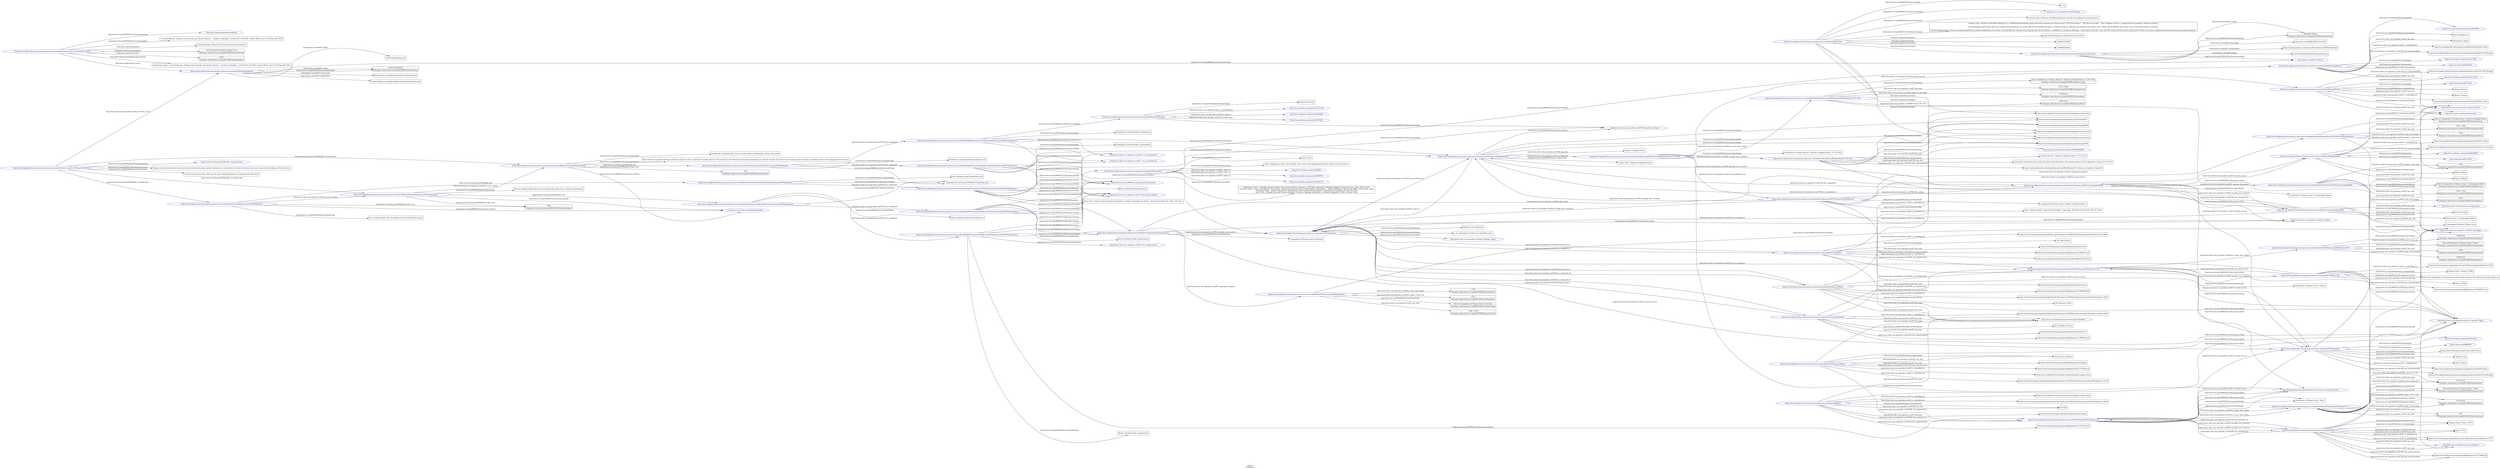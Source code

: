 digraph {
	rankdir = LR;
	charset="utf-8";

	"Rhttps://www.eighteenthcenturypoetry.org/resources/models/#tgaen-wimit" -> "Rhttp://www.w3.org/2002/07/owl#Ontology" [ label="http://www.w3.org/1999/02/22-rdf-syntax-ns#type" ];
	"Rhttps://www.eighteenthcenturypoetry.org/resources/models/#tgaen-wimit" -> "LThomas Gray's Old Norse and Welsh imitations: towards the making of a literary history" [ label="http://www.w3.org/2004/02/skos/core#prefLabel" ];
	"Rhttps://www.eighteenthcenturypoetry.org/resources/models/#tgaen-wimit" -> "L\"Thomas Gray's Old Norse and Welsh imitations\" is a CRM-based knowledge graph about three imitations by Thomas Gray (\"The Fatal Sisters\", \"The Descent of Odin\", \"The Triumphs of Owen\"), composed for his projected \"History of Poetry\".\n\nThe knowledge graph argues that Gray composed his imitations not in the wake of the MacPherson hype or indeed serving an ongoing preoccupation with poetic voice, orality, and immediacy, but as part of an overarching history of prosody.\n\nThis knowlegde graph is based on research published by Joshua Swidzinski in his article \"Uncouth Rhymes: Thomas Gray, Prosody, and Literary History\", published in _Studies in Philology_ 112(4) (2015): 837-861, here 837-839.  Project MUSE, doi:10.1353/sip.2015.0032.  It has been adapted for demonstration and evaluation purposes." [ label="http://www.w3.org/2000/01/rdf-schema#comment" ];
	"Rhttps://www.eighteenthcenturypoetry.org/resources/models/#tgaen-wimit" -> "Lhttps://creativecommons.org/licenses/by-nc-sa/4.0/" [ label="http://purl.org/dc/terms/license" ];
	"Rhttps://www.eighteenthcenturypoetry.org/resources/models/#tgaen-wimit" -> "L1566363341000" [ label="http://purl.org/dc/terms/date" ];
	"Rhttps://www.eighteenthcenturypoetry.org/resources/models/#tgaen-wimit" -> "L1538046914000" [ label="http://purl.org/dc/terms/created" ];
	"Rhttps://www.eighteenthcenturypoetry.org/resources/models/#tgaen-wimit" -> "Rhttps://www.eighteenthcenturypoetry.org/resources/models/#tgaen-wimit/creator" [ label="http://purl.org/dc/terms/creator" ];
	"Rhttps://www.eighteenthcenturypoetry.org/resources/models/#tgaen-wimit" -> "Lhttps://www.eighteenthcenturypoetry.org/works/tgaen-wfsio.shtml" [ label="http://purl.org/dc/terms/subject" ];
	"Rhttps://www.eighteenthcenturypoetry.org/resources/models/#tgaen-wimit" -> "Lhttps://www.eighteenthcenturypoetry.org/works/tgaen-wdooo.shtml" [ label="http://purl.org/dc/terms/subject" ];
	"Rhttps://www.eighteenthcenturypoetry.org/resources/models/#tgaen-wimit" -> "Lhttps://www.eighteenthcenturypoetry.org/works/tgaen-wtrow.shtml" [ label="http://purl.org/dc/terms/subject" ];
	"Rhttps://www.eighteenthcenturypoetry.org/resources/models/#tgaen-wimit" -> "L1.13" [ label="http://www.w3.org/2002/07/owl#versionInfo" ];
	"Rhttps://www.eighteenthcenturypoetry.org/resources/models/#tgaen-wimit/creator" -> "Rhttp://xmlns.com/foaf/0.1/Person" [ label="http://www.w3.org/1999/02/22-rdf-syntax-ns#type" ];
	"Rhttps://www.eighteenthcenturypoetry.org/resources/models/#tgaen-wimit/creator" -> "LAlexander Huber|Datatype: http://www.w3.org/2001/XMLSchema#string" [ label="http://www.w3.org/2004/02/skos/core#prefLabel" ];
	"Rhttps://www.eighteenthcenturypoetry.org/resources/models/#tgaen-wimit/creator" -> "LAlexander Huber|Datatype: http://www.w3.org/2001/XMLSchema#string" [ label="http://xmlns.com/foaf/0.1/name" ];
	"Rhttps://www.eighteenthcenturypoetry.org/resources/models/#tgaen-wimit/creator" -> "Lhttps://orcid.org/0000-0002-2151-6415" [ label="http://xmlns.com/foaf/0.1/homepage" ];
	"Rhttps://www.eighteenthcenturypoetry.org/resources/models/#tgaen-wimit/creator" -> "Lhttps://scholar.google.co.uk/citations?hl=en&user=FKSUyMwAAAAJ" [ label="http://xmlns.com/foaf/0.1/publications" ];
	"Rhttps://www.eighteenthcenturypoetry.org/resources/models/#tgaen-wimit/creator" -> "Lmailto:huber@eighteenthcenturypoetry.org" [ label="http://xmlns.com/foaf/0.1/mbox" ];
	"Rhttps://www.eighteenthcenturypoetry.org/resources/models/#JoshuaSwidzinski" -> "Rhttp://xmlns.com/foaf/0.1/Person" [ label="http://www.w3.org/1999/02/22-rdf-syntax-ns#type" ];
	"Rhttps://www.eighteenthcenturypoetry.org/resources/models/#JoshuaSwidzinski" -> "LJoshua Swidzinski|Datatype: http://www.w3.org/2001/XMLSchema#string" [ label="http://www.w3.org/2004/02/skos/core#prefLabel" ];
	"Rhttps://www.eighteenthcenturypoetry.org/resources/models/#JoshuaSwidzinski" -> "LJoshua Swidzinski|Datatype: http://www.w3.org/2001/XMLSchema#string" [ label="http://xmlns.com/foaf/0.1/name" ];
	"Rhttps://www.eighteenthcenturypoetry.org/resources/models/#JoshuaSwidzinski" -> "Lhttps://www.up.edu/directory/Joshua-Swidzinski.html" [ label="http://xmlns.com/foaf/0.1/homepage" ];
	"Rhttps://www.eighteenthcenturypoetry.org/resources/models/#JoshuaSwidzinski" -> "Lhttps://college.up.edu/english/files/swidzinski-publications.pdf" [ label="http://xmlns.com/foaf/0.1/publications" ];
	"Rhttps://www.eighteenthcenturypoetry.org/resources/models/#JoshuaSwidzinski" -> "Lmailto:swidzins@up.edu" [ label="http://xmlns.com/foaf/0.1/mbox" ];
	"Rhttps://www.eighteenthcenturypoetry.org/resources/models/#dx.doi.org/10.1353/sip.2015.0032" -> "Rhttp://purl.org/spar/fabio/JournalArticle" [ label="http://www.w3.org/1999/02/22-rdf-syntax-ns#type" ];
	"Rhttps://www.eighteenthcenturypoetry.org/resources/models/#dx.doi.org/10.1353/sip.2015.0032" -> "L\"Uncouth Rhymes: Thomas Gray, Prosody, and Literary History\". _Studies in Philology_ 112(4) (2015): 837-861. Project MUSE, doi:10.1353/sip.2015.0032" [ label="http://www.w3.org/2004/02/skos/core#prefLabel" ];
	"Rhttps://www.eighteenthcenturypoetry.org/resources/models/#dx.doi.org/10.1353/sip.2015.0032" -> "Rhttps://www.eighteenthcenturypoetry.org/resources/models/#JoshuaSwidzinski" [ label="http://purl.org/dc/terms/creator" ];
	"Rhttps://www.eighteenthcenturypoetry.org/resources/models/#dx.doi.org/10.1353/sip.2015.0032" -> "LUncouth Rhymes: Thomas Gray, Prosody, and Literary History" [ label="http://purl.org/dc/terms/title" ];
	"Rhttps://www.eighteenthcenturypoetry.org/resources/models/#dx.doi.org/10.1353/sip.2015.0032" -> "LThe University of North Carolina Press|Datatype: http://www.w3.org/2001/XMLSchema#string" [ label="http://purl.org/dc/terms/publisher" ];
	"Rhttps://www.eighteenthcenturypoetry.org/resources/models/#dx.doi.org/10.1353/sip.2015.0032" -> "L2015|Datatype: http://www.w3.org/2001/XMLSchema#gYear" [ label="http://purl.org/dc/terms/date" ];
	"Rhttps://www.eighteenthcenturypoetry.org/resources/models/#dx.doi.org/10.1353/sip.2015.0032" -> "LSwidzinski, Joshua. \"Uncouth Rhymes: Thomas Gray, Prosody, and Literary History\". _Studies in Philology_ 112(4) (2015): 837-861. Project MUSE, doi:10.1353/sip.2015.0032" [ label="http://purl.org/dc/terms/bibliographicCitation" ];
	"Rhttps://www.eighteenthcenturypoetry.org/resources/models/#ThomasGray" -> "Rhttp://www.cidoc-crm.org/cidoc-crm/E21_Person" [ label="http://www.w3.org/1999/02/22-rdf-syntax-ns#type" ];
	"Rhttps://www.eighteenthcenturypoetry.org/resources/models/#ThomasGray" -> "LThomas Gray" [ label="http://www.w3.org/2004/02/skos/core#prefLabel" ];
	"Rhttps://www.eighteenthcenturypoetry.org/resources/models/#ThomasGray" -> "LGray, Thomas" [ label="http://www.cidoc-crm.org/cidoc-crm/P3_has_note" ];
	"Rhttps://www.eighteenthcenturypoetry.org/resources/models/#ThomasGray" -> "Lhttps://www.eighteenthcenturypoetry.org/authors/pers00039.shtml" [ label="http://www.cidoc-crm.org/cidoc-crm/P1_is_identified_by" ];
	"Rhttps://www.eighteenthcenturypoetry.org/resources/models/#ThomasGray" -> "Lhttps://www.eighteenthcenturypoetry.org/images/authors/GrayTh1716_NPG.jpg" [ label="http://www.cidoc-crm.org/cidoc-crm/P138i_has_representation" ];
	"Rhttps://www.eighteenthcenturypoetry.org/resources/models/#ThomasGray" -> "Rhttp://id.loc.gov/vocabulary/relators/aut" [ label="http://www.cidoc-crm.org/cidoc-crm/P2_has_type" ];
	"Rhttps://www.eighteenthcenturypoetry.org/resources/models/#ThomasGray" -> "Rhttp://www.wikidata.org/entity/Q315516" [ label="http://www.w3.org/2002/07/owl#sameAs" ];
	"Rhttps://www.eighteenthcenturypoetry.org/resources/models/#ThomasGray" -> "Rhttp://viaf.org/viaf/9889965" [ label="http://www.w3.org/2002/07/owl#sameAs" ];
	"Rhttps://www.eighteenthcenturypoetry.org/resources/models/#ThomasGray" -> "Lhttps://www.thomasgray.org/resources/bio.shtml" [ label="http://www.w3.org/2000/01/rdf-schema#seeAlso" ];
	"Rhttps://www.eighteenthcenturypoetry.org/resources/models/#WilliamMason" -> "Rhttp://www.cidoc-crm.org/cidoc-crm/E21_Person" [ label="http://www.w3.org/1999/02/22-rdf-syntax-ns#type" ];
	"Rhttps://www.eighteenthcenturypoetry.org/resources/models/#WilliamMason" -> "LWilliam Mason" [ label="http://www.w3.org/2004/02/skos/core#prefLabel" ];
	"Rhttps://www.eighteenthcenturypoetry.org/resources/models/#WilliamMason" -> "LMason, William" [ label="http://www.cidoc-crm.org/cidoc-crm/P3_has_note" ];
	"Rhttps://www.eighteenthcenturypoetry.org/resources/models/#WilliamMason" -> "Lhttps://www.eighteenthcenturypoetry.org/authors/pers00051.shtml" [ label="http://www.cidoc-crm.org/cidoc-crm/P1_is_identified_by" ];
	"Rhttps://www.eighteenthcenturypoetry.org/resources/models/#WilliamMason" -> "Lhttps://www.eighteenthcenturypoetry.org/images/authors/MasoWi1725_NPG.jpg" [ label="http://www.cidoc-crm.org/cidoc-crm/P138i_has_representation" ];
	"Rhttps://www.eighteenthcenturypoetry.org/resources/models/#WilliamMason" -> "Rhttp://id.loc.gov/vocabulary/relators/aut" [ label="http://www.cidoc-crm.org/cidoc-crm/P2_has_type" ];
	"Rhttps://www.eighteenthcenturypoetry.org/resources/models/#WilliamMason" -> "Rhttp://www.wikidata.org/entity/Q28048049" [ label="http://www.w3.org/2002/07/owl#sameAs" ];
	"Rhttps://www.eighteenthcenturypoetry.org/resources/models/#WilliamMason" -> "Rhttp://viaf.org/viaf/95718679" [ label="http://www.w3.org/2002/07/owl#sameAs" ];
	"Rhttps://www.eighteenthcenturypoetry.org/resources/models/#ThomasWarton" -> "Rhttp://www.cidoc-crm.org/cidoc-crm/E21_Person" [ label="http://www.w3.org/1999/02/22-rdf-syntax-ns#type" ];
	"Rhttps://www.eighteenthcenturypoetry.org/resources/models/#ThomasWarton" -> "LThomas Warton" [ label="http://www.w3.org/2004/02/skos/core#prefLabel" ];
	"Rhttps://www.eighteenthcenturypoetry.org/resources/models/#ThomasWarton" -> "LWarton, Thomas" [ label="http://www.cidoc-crm.org/cidoc-crm/P3_has_note" ];
	"Rhttps://www.eighteenthcenturypoetry.org/resources/models/#ThomasWarton" -> "Lhttps://www.eighteenthcenturypoetry.org/authors/pers00053.shtml" [ label="http://www.cidoc-crm.org/cidoc-crm/P1_is_identified_by" ];
	"Rhttps://www.eighteenthcenturypoetry.org/resources/models/#ThomasWarton" -> "Lhttps://www.eighteenthcenturypoetry.org/images/authors/WartTh1728_NPG.jpg" [ label="http://www.cidoc-crm.org/cidoc-crm/P138i_has_representation" ];
	"Rhttps://www.eighteenthcenturypoetry.org/resources/models/#ThomasWarton" -> "Rhttp://id.loc.gov/vocabulary/relators/aut" [ label="http://www.cidoc-crm.org/cidoc-crm/P2_has_type" ];
	"Rhttps://www.eighteenthcenturypoetry.org/resources/models/#ThomasWarton" -> "Rhttp://www.wikidata.org/entity/Q1971218" [ label="http://www.w3.org/2002/07/owl#sameAs" ];
	"Rhttps://www.eighteenthcenturypoetry.org/resources/models/#ThomasWarton" -> "Rhttp://viaf.org/viaf/44371601" [ label="http://www.w3.org/2002/07/owl#sameAs" ];
	"Rhttps://www.eighteenthcenturypoetry.org/resources/models/#JamesMacpherson" -> "Rhttp://www.cidoc-crm.org/cidoc-crm/E21_Person" [ label="http://www.w3.org/1999/02/22-rdf-syntax-ns#type" ];
	"Rhttps://www.eighteenthcenturypoetry.org/resources/models/#JamesMacpherson" -> "LJames Macpherson" [ label="http://www.w3.org/2004/02/skos/core#prefLabel" ];
	"Rhttps://www.eighteenthcenturypoetry.org/resources/models/#JamesMacpherson" -> "LMacpherson, James" [ label="http://www.cidoc-crm.org/cidoc-crm/P3_has_note" ];
	"Rhttps://www.eighteenthcenturypoetry.org/resources/models/#JamesMacpherson" -> "Lhttps://www.eighteenthcenturypoetry.org/authors/pers00291.shtml" [ label="http://www.cidoc-crm.org/cidoc-crm/P1_is_identified_by" ];
	"Rhttps://www.eighteenthcenturypoetry.org/resources/models/#JamesMacpherson" -> "Lhttps://www.eighteenthcenturypoetry.org/images/authors/MacpJa1736_NPG.jpg" [ label="http://www.cidoc-crm.org/cidoc-crm/P138i_has_representation" ];
	"Rhttps://www.eighteenthcenturypoetry.org/resources/models/#JamesMacpherson" -> "Rhttp://id.loc.gov/vocabulary/relators/aut" [ label="http://www.cidoc-crm.org/cidoc-crm/P2_has_type" ];
	"Rhttps://www.eighteenthcenturypoetry.org/resources/models/#JamesMacpherson" -> "Rhttp://www.wikidata.org/entity/Q312562" [ label="http://www.w3.org/2002/07/owl#sameAs" ];
	"Rhttps://www.eighteenthcenturypoetry.org/resources/models/#JamesMacpherson" -> "Rhttp://viaf.org/viaf/100201047" [ label="http://www.w3.org/2002/07/owl#sameAs" ];
	"Rhttps://www.eighteenthcenturypoetry.org/resources/models/#JamesMacpherson" -> "Rhttp://id.loc.gov/authorities/names/n96034390" [ label="http://www.w3.org/2002/07/owl#sameAs" ];
	"Rhttps://www.eighteenthcenturypoetry.org/resources/models/#TWsHistoryOfEnglishPoetry1774-1781" -> "Rhttp://www.cidoc-crm.org/cidoc-crm/E33_Linguistic_Object" [ label="http://www.w3.org/1999/02/22-rdf-syntax-ns#type" ];
	"Rhttps://www.eighteenthcenturypoetry.org/resources/models/#TWsHistoryOfEnglishPoetry1774-1781" -> "LThomas Warton's \"History of English Poetry\" (1774-1781)" [ label="http://www.w3.org/2004/02/skos/core#prefLabel" ];
	"Rhttps://www.eighteenthcenturypoetry.org/resources/models/#TWsHistoryOfEnglishPoetry1774-1781" -> "LThe History of English poetry, from the Close of the Eleventh to the Commencement of the Eighteenth Century (1774-1781)" [ label="http://www.cidoc-crm.org/cidoc-crm/P102_has_title" ];
	"Rhttps://www.eighteenthcenturypoetry.org/resources/models/#TWsHistoryOfEnglishPoetry1774-1781" -> "Lhttps://upload.wikimedia.org/wikipedia/commons/8/8e/Warton%27s_History_of_English_Poetry.JPG" [ label="http://www.cidoc-crm.org/cidoc-crm/P138i_has_representation" ];
	"Rhttps://www.eighteenthcenturypoetry.org/resources/models/#TWsHistoryOfEnglishPoetry1774-1781" -> "Rhttp://id.loc.gov/authorities/subjects/sh2008106999" [ label="http://www.cidoc-crm.org/cidoc-crm/P2_has_type" ];
	"Rhttps://www.eighteenthcenturypoetry.org/resources/models/#TWsHistoryOfEnglishPoetry1774-1781" -> "Lhttps://www.thomasgray.org/cgi-bin/display.cgi?text=tgal0571" [ label="http://www.w3.org/2000/01/rdf-schema#seeAlso" ];
	"Rhttps://www.eighteenthcenturypoetry.org/resources/models/#TWsHistoryOfEnglishPoetry1774-1781" -> "Lhttps://www.thomasgray.org/cgi-bin/display.cgi?text=tgal0596" [ label="http://www.w3.org/2000/01/rdf-schema#seeAlso" ];
	"Rhttps://www.eighteenthcenturypoetry.org/resources/models/#TWsHistoryOfEnglishPoetry1774-1781" -> "Lhttps://www.thomasgray.org/cgi-bin/display.cgi?text=tgal0599" [ label="http://www.w3.org/2000/01/rdf-schema#seeAlso" ];
	"Rhttps://www.eighteenthcenturypoetry.org/resources/models/#PublicationOfTWsHistoryOfEnglishPoetry1774-1781" -> "Rhttp://iflastandards.info/ns/fr/frbr/frbroo/F32_Carrier_Production_Event" [ label="http://www.w3.org/1999/02/22-rdf-syntax-ns#type" ];
	"Rhttps://www.eighteenthcenturypoetry.org/resources/models/#PublicationOfTWsHistoryOfEnglishPoetry1774-1781" -> "LPublication of Thomas Warton's \"History of English Poetry\" (1774-1781)" [ label="http://www.w3.org/2004/02/skos/core#prefLabel" ];
	"Rhttps://www.eighteenthcenturypoetry.org/resources/models/#PublicationOfTWsHistoryOfEnglishPoetry1774-1781" -> "Rhttps://www.eighteenthcenturypoetry.org/resources/models/#CompositionOfTGsHistoryOfEnglishPoetry" [ label="http://www.cidoc-crm.org/cidoc-crm/P15_was_influenced_by" ];
	"Rhttps://www.eighteenthcenturypoetry.org/resources/models/#PublicationOfTWsHistoryOfEnglishPoetry1774-1781" -> "Rhttps://www.eighteenthcenturypoetry.org/resources/models/#TWsHistoryOfEnglishPoetry1774-1781" [ label="http://www.cidoc-crm.org/cidoc-crm/P92_brought_into_existence" ];
	"Rhttps://www.eighteenthcenturypoetry.org/resources/models/#PublicationOfTWsHistoryOfEnglishPoetry1774-1781" -> "Rhttps://www.eighteenthcenturypoetry.org/resources/models/#ThomasWarton" [ label="http://www.cidoc-crm.org/cidoc-crm/P14_carried_out_by" ];
	"Rhttps://www.eighteenthcenturypoetry.org/resources/models/#PublicationOfTWsHistoryOfEnglishPoetry1774-1781" -> "Rhttps://www.eighteenthcenturypoetry.org/resources/models/#DateOfPublicationOfTWsHistoryOfEnglishPoetry1774-1781" [ label="http://www.cidoc-crm.org/cidoc-crm/P82_at_some_time_within" ];
	"Rhttps://www.eighteenthcenturypoetry.org/resources/models/#DateOfPublicationOfTWsHistoryOfEnglishPoetry1774-1781" -> "Rhttp://www.cidoc-crm.org/cidoc-crm/E52_Time-Span" [ label="http://www.w3.org/1999/02/22-rdf-syntax-ns#type" ];
	"Rhttps://www.eighteenthcenturypoetry.org/resources/models/#DateOfPublicationOfTWsHistoryOfEnglishPoetry1774-1781" -> "LDate of Publication of Thomas Warton's \"History of English Poetry\" (1774-1781)|Datatype: http://www.w3.org/2001/XMLSchema#string" [ label="http://www.w3.org/2004/02/skos/core#prefLabel" ];
	"Rhttps://www.eighteenthcenturypoetry.org/resources/models/#DateOfPublicationOfTWsHistoryOfEnglishPoetry1774-1781" -> "L1774 - 1781|Datatype: http://www.w3.org/2001/XMLSchema#string" [ label="http://www.cidoc-crm.org/cidoc-crm/P3_has_note" ];
	"Rhttps://www.eighteenthcenturypoetry.org/resources/models/#DateOfPublicationOfTWsHistoryOfEnglishPoetry1774-1781" -> "L1774-01-01|Datatype: http://www.w3.org/2001/XMLSchema#date" [ label="http://www.cidoc-crm.org/cidoc-crm/P82a_begin_of_the_begin" ];
	"Rhttps://www.eighteenthcenturypoetry.org/resources/models/#DateOfPublicationOfTWsHistoryOfEnglishPoetry1774-1781" -> "L1781-12-31|Datatype: http://www.w3.org/2001/XMLSchema#date" [ label="http://www.cidoc-crm.org/cidoc-crm/P82b_end_of_the_end" ];
	"Rhttps://www.eighteenthcenturypoetry.org/resources/models/#PublicationOfTGsPoems1768" -> "Rhttp://iflastandards.info/ns/fr/frbr/frbroo/F32_Carrier_Production_Event" [ label="http://www.w3.org/1999/02/22-rdf-syntax-ns#type" ];
	"Rhttps://www.eighteenthcenturypoetry.org/resources/models/#PublicationOfTGsPoems1768" -> "LPublication of Thomas Gray's \"Poems\"" [ label="http://www.w3.org/2004/02/skos/core#prefLabel" ];
	"Rhttps://www.eighteenthcenturypoetry.org/resources/models/#PublicationOfTGsPoems1768" -> "Rhttps://www.eighteenthcenturypoetry.org/resources/models/#Poems1768" [ label="http://www.cidoc-crm.org/cidoc-crm/P92_brought_into_existence" ];
	"Rhttps://www.eighteenthcenturypoetry.org/resources/models/#PublicationOfTGsPoems1768" -> "Rhttps://www.eighteenthcenturypoetry.org/resources/models/#ThomasGray" [ label="http://www.cidoc-crm.org/cidoc-crm/P14_carried_out_by" ];
	"Rhttps://www.eighteenthcenturypoetry.org/resources/models/#PublicationOfTGsPoems1768" -> "Rhttps://www.eighteenthcenturypoetry.org/resources/models/#DateOfPublicationOfTGsPoems1768" [ label="http://www.cidoc-crm.org/cidoc-crm/P82_at_some_time_within" ];
	"Rhttps://www.eighteenthcenturypoetry.org/resources/models/#DateOfPublicationOfTGsPoems1768" -> "Rhttp://www.cidoc-crm.org/cidoc-crm/E52_Time-Span" [ label="http://www.w3.org/1999/02/22-rdf-syntax-ns#type" ];
	"Rhttps://www.eighteenthcenturypoetry.org/resources/models/#DateOfPublicationOfTGsPoems1768" -> "LDate of Publication of Thomas Gray's \"Poems\"|Datatype: http://www.w3.org/2001/XMLSchema#string" [ label="http://www.w3.org/2004/02/skos/core#prefLabel" ];
	"Rhttps://www.eighteenthcenturypoetry.org/resources/models/#DateOfPublicationOfTGsPoems1768" -> "L1768|Datatype: http://www.w3.org/2001/XMLSchema#string" [ label="http://www.cidoc-crm.org/cidoc-crm/P3_has_note" ];
	"Rhttps://www.eighteenthcenturypoetry.org/resources/models/#DateOfPublicationOfTGsPoems1768" -> "L1768-01-01|Datatype: http://www.w3.org/2001/XMLSchema#date" [ label="http://www.cidoc-crm.org/cidoc-crm/P82a_begin_of_the_begin" ];
	"Rhttps://www.eighteenthcenturypoetry.org/resources/models/#DateOfPublicationOfTGsPoems1768" -> "L1768-12-31|Datatype: http://www.w3.org/2001/XMLSchema#date" [ label="http://www.cidoc-crm.org/cidoc-crm/P82b_end_of_the_end" ];
	"Rhttps://www.eighteenthcenturypoetry.org/resources/models/#Poems1768" -> "Rhttp://www.cidoc-crm.org/cidoc-crm/E33_Linguistic_Object" [ label="http://www.w3.org/1999/02/22-rdf-syntax-ns#type" ];
	"Rhttps://www.eighteenthcenturypoetry.org/resources/models/#Poems1768" -> "LThomas Gray's \"Poems\" (1768)" [ label="http://www.w3.org/2004/02/skos/core#prefLabel" ];
	"Rhttps://www.eighteenthcenturypoetry.org/resources/models/#Poems1768" -> "L[We do not distinguish, for the purpose of this model, between the Dodsley and Foulis editions.]" [ label="http://www.w3.org/2000/01/rdf-schema#comment" ];
	"Rhttps://www.eighteenthcenturypoetry.org/resources/models/#Poems1768" -> "LPoems (1768)" [ label="http://www.cidoc-crm.org/cidoc-crm/P102_has_title" ];
	"Rhttps://www.eighteenthcenturypoetry.org/resources/models/#Poems1768" -> "Lhttps://www.thomasgray.org/images/diglib/primary/1768a/0001.gif" [ label="http://www.cidoc-crm.org/cidoc-crm/P138i_has_representation" ];
	"Rhttps://www.eighteenthcenturypoetry.org/resources/models/#Poems1768" -> "Lhttps://www.thomasgray.org/cgi-bin/view.cgi?collection=primary&edition=1768" [ label="http://www.cidoc-crm.org/cidoc-crm/P1_is_identified_by" ];
	"Rhttps://www.eighteenthcenturypoetry.org/resources/models/#Poems1768" -> "Rhttp://id.loc.gov/vocabulary/resourceTypes/col" [ label="http://www.cidoc-crm.org/cidoc-crm/P2_has_type" ];
	"Rhttps://www.eighteenthcenturypoetry.org/resources/models/#Poems1768" -> "Rhttps://www.eighteenthcenturypoetry.org/resources/models/#TGsImitations" [ label="http://www.cidoc-crm.org/cidoc-crm/P148_has_component" ];
	"Rhttps://www.eighteenthcenturypoetry.org/resources/models/#Poems1768" -> "Rhttps://www.eighteenthcenturypoetry.org/resources/models/#PublicationOfTGsPoems1768" [ label="http://www.cidoc-crm.org/cidoc-crm/P108i_was_produced_by" ];
	"Rhttps://www.eighteenthcenturypoetry.org/resources/models/#PublicationOfTGsOdes1757" -> "Rhttp://iflastandards.info/ns/fr/frbr/frbroo/F32_Carrier_Production_Event" [ label="http://www.w3.org/1999/02/22-rdf-syntax-ns#type" ];
	"Rhttps://www.eighteenthcenturypoetry.org/resources/models/#PublicationOfTGsOdes1757" -> "LPublication of Thomas Gray's \"Odes\"" [ label="http://www.w3.org/2004/02/skos/core#prefLabel" ];
	"Rhttps://www.eighteenthcenturypoetry.org/resources/models/#PublicationOfTGsOdes1757" -> "Rhttps://www.eighteenthcenturypoetry.org/resources/models/#Odes1757" [ label="http://www.cidoc-crm.org/cidoc-crm/P92_brought_into_existence" ];
	"Rhttps://www.eighteenthcenturypoetry.org/resources/models/#PublicationOfTGsOdes1757" -> "Rhttps://www.eighteenthcenturypoetry.org/resources/models/#ThomasGray" [ label="http://www.cidoc-crm.org/cidoc-crm/P14_carried_out_by" ];
	"Rhttps://www.eighteenthcenturypoetry.org/resources/models/#PublicationOfTGsOdes1757" -> "Rhttps://www.eighteenthcenturypoetry.org/resources/models/#DateOfPublicationOfTGsOdes1757" [ label="http://www.cidoc-crm.org/cidoc-crm/P82_at_some_time_within" ];
	"Rhttps://www.eighteenthcenturypoetry.org/resources/models/#DateOfPublicationOfTGsOdes1757" -> "Rhttp://www.cidoc-crm.org/cidoc-crm/E52_Time-Span" [ label="http://www.w3.org/1999/02/22-rdf-syntax-ns#type" ];
	"Rhttps://www.eighteenthcenturypoetry.org/resources/models/#DateOfPublicationOfTGsOdes1757" -> "LDate of Publication of Thomas Gray's \"Odes\"|Datatype: http://www.w3.org/2001/XMLSchema#string" [ label="http://www.w3.org/2004/02/skos/core#prefLabel" ];
	"Rhttps://www.eighteenthcenturypoetry.org/resources/models/#DateOfPublicationOfTGsOdes1757" -> "L1757|Datatype: http://www.w3.org/2001/XMLSchema#string" [ label="http://www.cidoc-crm.org/cidoc-crm/P3_has_note" ];
	"Rhttps://www.eighteenthcenturypoetry.org/resources/models/#DateOfPublicationOfTGsOdes1757" -> "L1757-01-01|Datatype: http://www.w3.org/2001/XMLSchema#date" [ label="http://www.cidoc-crm.org/cidoc-crm/P82a_begin_of_the_begin" ];
	"Rhttps://www.eighteenthcenturypoetry.org/resources/models/#DateOfPublicationOfTGsOdes1757" -> "L1757-12-31|Datatype: http://www.w3.org/2001/XMLSchema#date" [ label="http://www.cidoc-crm.org/cidoc-crm/P82b_end_of_the_end" ];
	"Rhttps://www.eighteenthcenturypoetry.org/resources/models/#Odes1757" -> "Rhttp://www.cidoc-crm.org/cidoc-crm/E33_Linguistic_Object" [ label="http://www.w3.org/1999/02/22-rdf-syntax-ns#type" ];
	"Rhttps://www.eighteenthcenturypoetry.org/resources/models/#Odes1757" -> "LThomas Gray's \"Odes\" (1757)" [ label="http://www.w3.org/2004/02/skos/core#prefLabel" ];
	"Rhttps://www.eighteenthcenturypoetry.org/resources/models/#Odes1757" -> "LOdes (1757)" [ label="http://www.cidoc-crm.org/cidoc-crm/P102_has_title" ];
	"Rhttps://www.eighteenthcenturypoetry.org/resources/models/#Odes1757" -> "Lhttps://www.thomasgray.org/cgi-bin/view.cgi?collection=primary&edition=1757" [ label="http://www.cidoc-crm.org/cidoc-crm/P1_is_identified_by" ];
	"Rhttps://www.eighteenthcenturypoetry.org/resources/models/#Odes1757" -> "Lhttps://www.thomasgray.org/images/diglib/primary/1757/0001.gif" [ label="http://www.cidoc-crm.org/cidoc-crm/P138i_has_representation" ];
	"Rhttps://www.eighteenthcenturypoetry.org/resources/models/#Odes1757" -> "Rhttp://id.loc.gov/vocabulary/resourceTypes/col" [ label="http://www.cidoc-crm.org/cidoc-crm/P2_has_type" ];
	"Rhttps://www.eighteenthcenturypoetry.org/resources/models/#Odes1757" -> "Rhttps://www.eighteenthcenturypoetry.org/resources/models/#PublicationOfTGsOdes1757" [ label="http://www.cidoc-crm.org/cidoc-crm/P108i_was_produced_by" ];
	"Rhttps://www.eighteenthcenturypoetry.org/resources/models/#CompositionOfTGsCommonplaceBook" -> "Rhttp://www.cidoc-crm.org/cidoc-crm/E65_Creation" [ label="http://www.w3.org/1999/02/22-rdf-syntax-ns#type" ];
	"Rhttps://www.eighteenthcenturypoetry.org/resources/models/#CompositionOfTGsCommonplaceBook" -> "LComposition of Thomas Gray's \"Commonplace Book\"" [ label="http://www.w3.org/2004/02/skos/core#prefLabel" ];
	"Rhttps://www.eighteenthcenturypoetry.org/resources/models/#CompositionOfTGsCommonplaceBook" -> "Rhttps://www.eighteenthcenturypoetry.org/resources/models/#TGsCommonplaceBook" [ label="http://www.cidoc-crm.org/cidoc-crm/P92_brought_into_existence" ];
	"Rhttps://www.eighteenthcenturypoetry.org/resources/models/#CompositionOfTGsCommonplaceBook" -> "Rhttps://www.eighteenthcenturypoetry.org/resources/models/#ThomasGray" [ label="http://www.cidoc-crm.org/cidoc-crm/P14_carried_out_by" ];
	"Rhttps://www.eighteenthcenturypoetry.org/resources/models/#CompositionOfTGsCommonplaceBook" -> "Rhttps://www.eighteenthcenturypoetry.org/resources/models/#WilliamMason" [ label="http://www.cidoc-crm.org/cidoc-crm/P14_carried_out_by" ];
	"Rhttps://www.eighteenthcenturypoetry.org/resources/models/#CompositionOfTGsCommonplaceBook" -> "Rhttps://www.eighteenthcenturypoetry.org/resources/models/#DateOfCompositionOfTGsCommonplaceBook" [ label="http://www.cidoc-crm.org/cidoc-crm/P81_ongoing_throughout" ];
	"Rhttps://www.eighteenthcenturypoetry.org/resources/models/#CompositionOfTGsCommonplaceBook" -> "Rhttps://www.eighteenthcenturypoetry.org/resources/models/#TGsHistoryOfEnglishPoetry" [ label="http://www.cidoc-crm.org/cidoc-crm/P92_brought_into_existence" ];
	"Rhttps://www.eighteenthcenturypoetry.org/resources/models/#DateOfCompositionOfTGsCommonplaceBook" -> "Rhttp://www.cidoc-crm.org/cidoc-crm/E52_Time-Span" [ label="http://www.w3.org/1999/02/22-rdf-syntax-ns#type" ];
	"Rhttps://www.eighteenthcenturypoetry.org/resources/models/#DateOfCompositionOfTGsCommonplaceBook" -> "LDate of Composition of Thomas Gray's \"Commonplace Book\"|Datatype: http://www.w3.org/2001/XMLSchema#string" [ label="http://www.w3.org/2004/02/skos/core#prefLabel" ];
	"Rhttps://www.eighteenthcenturypoetry.org/resources/models/#DateOfCompositionOfTGsCommonplaceBook" -> "L1736 - 1762|Datatype: http://www.w3.org/2001/XMLSchema#string" [ label="http://www.cidoc-crm.org/cidoc-crm/P3_has_note" ];
	"Rhttps://www.eighteenthcenturypoetry.org/resources/models/#DateOfCompositionOfTGsCommonplaceBook" -> "L1736|Datatype: http://www.w3.org/2001/XMLSchema#gYear" [ label="http://www.cidoc-crm.org/cidoc-crm/P81a_end_of_the_begin" ];
	"Rhttps://www.eighteenthcenturypoetry.org/resources/models/#DateOfCompositionOfTGsCommonplaceBook" -> "L1762|Datatype: http://www.w3.org/2001/XMLSchema#gYear" [ label="http://www.cidoc-crm.org/cidoc-crm/P81b_begin_of_the_end" ];
	"Rhttps://www.eighteenthcenturypoetry.org/resources/models/#TGsCommonplaceBook" -> "Rhttp://www.cidoc-crm.org/cidoc-crm/E33_Linguistic_Object" [ label="http://www.w3.org/1999/02/22-rdf-syntax-ns#type" ];
	"Rhttps://www.eighteenthcenturypoetry.org/resources/models/#TGsCommonplaceBook" -> "LThomas Gray's \"Commonplace Book\"" [ label="http://www.w3.org/2004/02/skos/core#prefLabel" ];
	"Rhttps://www.eighteenthcenturypoetry.org/resources/models/#TGsCommonplaceBook" -> "LCommonplace Books by Thomas Gray" [ label="http://www.cidoc-crm.org/cidoc-crm/P102_has_title" ];
	"Rhttps://www.eighteenthcenturypoetry.org/resources/models/#TGsCommonplaceBook" -> "Rhttp://id.loc.gov/vocabulary/resourceTypes/man" [ label="http://www.cidoc-crm.org/cidoc-crm/P2_has_type" ];
	"Rhttps://www.eighteenthcenturypoetry.org/resources/models/#TGsCommonplaceBook" -> "Lfolio manuscript" [ label="http://www.cidoc-crm.org/cidoc-crm/P2_has_type" ];
	"Rhttps://www.eighteenthcenturypoetry.org/resources/models/#TGsCommonplaceBook" -> "Rhttps://www.eighteenthcenturypoetry.org/resources/models/#TGsHistoryOfEnglishPoetry" [ label="http://www.cidoc-crm.org/cidoc-crm/P148_has_component" ];
	"Rhttps://www.eighteenthcenturypoetry.org/resources/models/#TGsCommonplaceBook" -> "Rhttps://www.eighteenthcenturypoetry.org/resources/models/#TGsImitations" [ label="http://www.cidoc-crm.org/cidoc-crm/P148_has_component" ];
	"Rhttps://www.eighteenthcenturypoetry.org/resources/models/#TGsCommonplaceBook" -> "Rhttps://www.eighteenthcenturypoetry.org/resources/models/#CompositionOfTGsCommonplaceBook" [ label="http://www.cidoc-crm.org/cidoc-crm/P108i_was_produced_by" ];
	"Rhttps://www.eighteenthcenturypoetry.org/resources/models/#CompositionOfTGsHistoryOfEnglishPoetry" -> "Rhttp://www.cidoc-crm.org/cidoc-crm/E65_Creation" [ label="http://www.w3.org/1999/02/22-rdf-syntax-ns#type" ];
	"Rhttps://www.eighteenthcenturypoetry.org/resources/models/#CompositionOfTGsHistoryOfEnglishPoetry" -> "LComposition of Thomas Gray's \"History of English Poetry\"" [ label="http://www.w3.org/2004/02/skos/core#prefLabel" ];
	"Rhttps://www.eighteenthcenturypoetry.org/resources/models/#CompositionOfTGsHistoryOfEnglishPoetry" -> "Rhttps://www.eighteenthcenturypoetry.org/resources/models/#TGsHistoryOfEnglishPoetry" [ label="http://www.cidoc-crm.org/cidoc-crm/P92_brought_into_existence" ];
	"Rhttps://www.eighteenthcenturypoetry.org/resources/models/#CompositionOfTGsHistoryOfEnglishPoetry" -> "Rhttps://www.eighteenthcenturypoetry.org/resources/models/#TGsImitations" [ label="http://www.cidoc-crm.org/cidoc-crm/P92_brought_into_existence" ];
	"Rhttps://www.eighteenthcenturypoetry.org/resources/models/#CompositionOfTGsHistoryOfEnglishPoetry" -> "Rhttps://www.eighteenthcenturypoetry.org/resources/models/#ThomasGray" [ label="http://www.cidoc-crm.org/cidoc-crm/P14_carried_out_by" ];
	"Rhttps://www.eighteenthcenturypoetry.org/resources/models/#CompositionOfTGsHistoryOfEnglishPoetry" -> "Rhttps://www.eighteenthcenturypoetry.org/resources/models/#WilliamMason" [ label="http://www.cidoc-crm.org/cidoc-crm/P14_carried_out_by" ];
	"Rhttps://www.eighteenthcenturypoetry.org/resources/models/#CompositionOfTGsHistoryOfEnglishPoetry" -> "Rhttps://www.eighteenthcenturypoetry.org/resources/models/#DateOfCompositionOfTGsHistoryOfEnglishPoetry" [ label="http://www.cidoc-crm.org/cidoc-crm/P81_ongoing_throughout" ];
	"Rhttps://www.eighteenthcenturypoetry.org/resources/models/#CompositionOfTGsHistoryOfEnglishPoetry" -> "Rhttps://www.eighteenthcenturypoetry.org/resources/models/#CompositionOfTGsCommonplaceBook" [ label="http://www.cidoc-crm.org/cidoc-crm/P86_falls_within" ];
	"Rhttps://www.eighteenthcenturypoetry.org/resources/models/#CompositionOfTGsHistoryOfEnglishPoetry" -> "LJones, William Powell. _Thomas Gray, Scholar_. Cambridge, MA: Harvard UP, 1937. 84-107. Print." [ label="http://www.w3.org/2000/01/rdf-schema#seeAlso" ];
	"Rhttps://www.eighteenthcenturypoetry.org/resources/models/#DateOfCompositionOfTGsHistoryOfEnglishPoetry" -> "Rhttp://www.cidoc-crm.org/cidoc-crm/E52_Time-Span" [ label="http://www.w3.org/1999/02/22-rdf-syntax-ns#type" ];
	"Rhttps://www.eighteenthcenturypoetry.org/resources/models/#DateOfCompositionOfTGsHistoryOfEnglishPoetry" -> "LDate of Composition of Thomas Gray's \"History of English Poetry\"|Datatype: http://www.w3.org/2001/XMLSchema#string" [ label="http://www.w3.org/2004/02/skos/core#prefLabel" ];
	"Rhttps://www.eighteenthcenturypoetry.org/resources/models/#DateOfCompositionOfTGsHistoryOfEnglishPoetry" -> "L1753 - 1762|Datatype: http://www.w3.org/2001/XMLSchema#string" [ label="http://www.cidoc-crm.org/cidoc-crm/P3_has_note" ];
	"Rhttps://www.eighteenthcenturypoetry.org/resources/models/#DateOfCompositionOfTGsHistoryOfEnglishPoetry" -> "L1753|Datatype: http://www.w3.org/2001/XMLSchema#gYear" [ label="http://www.cidoc-crm.org/cidoc-crm/P81a_end_of_the_begin" ];
	"Rhttps://www.eighteenthcenturypoetry.org/resources/models/#DateOfCompositionOfTGsHistoryOfEnglishPoetry" -> "L1762|Datatype: http://www.w3.org/2001/XMLSchema#gYear" [ label="http://www.cidoc-crm.org/cidoc-crm/P81b_begin_of_the_end" ];
	"Rhttps://www.eighteenthcenturypoetry.org/resources/models/#TGsHistoryOfEnglishPoetry" -> "Rhttp://www.cidoc-crm.org/cidoc-crm/E89_Propositional_Object" [ label="http://www.w3.org/1999/02/22-rdf-syntax-ns#type" ];
	"Rhttps://www.eighteenthcenturypoetry.org/resources/models/#TGsHistoryOfEnglishPoetry" -> "LThomas Gray's \"History of English Poetry\"" [ label="http://www.w3.org/2004/02/skos/core#prefLabel" ];
	"Rhttps://www.eighteenthcenturypoetry.org/resources/models/#TGsHistoryOfEnglishPoetry" -> "LHistory of English Poetry" [ label="http://www.cidoc-crm.org/cidoc-crm/P102_has_title" ];
	"Rhttps://www.eighteenthcenturypoetry.org/resources/models/#TGsHistoryOfEnglishPoetry" -> "Rhttps://www.eighteenthcenturypoetry.org/resources/models/#TGsCommonplaceBook" [ label="http://www.cidoc-crm.org/cidoc-crm/P148i_is_component_of" ];
	"Rhttps://www.eighteenthcenturypoetry.org/resources/models/#TGsHistoryOfEnglishPoetry" -> "Rhttps://www.eighteenthcenturypoetry.org/resources/models/#TGsImitations" [ label="http://www.cidoc-crm.org/cidoc-crm/P67_refers_to" ];
	"Rhttps://www.eighteenthcenturypoetry.org/resources/models/#TGsHistoryOfEnglishPoetry" -> "Rhttps://www.eighteenthcenturypoetry.org/resources/models/#PublicationOfTWsHistoryOfEnglishPoetry1774-1781" [ label="http://www.cidoc-crm.org/cidoc-crm/P15i_influenced" ];
	"Rhttps://www.eighteenthcenturypoetry.org/resources/models/#TGsHistoryOfEnglishPoetry" -> "Lhttps://www.thomasgray.org/cgi-bin/display.cgi?text=tgal0571" [ label="http://www.w3.org/2000/01/rdf-schema#seeAlso" ];
	"Rhttps://www.eighteenthcenturypoetry.org/resources/models/#TGsHistoryOfEnglishPoetry" -> "Lhttps://www.thomasgray.org/cgi-bin/display.cgi?text=tgal0596" [ label="http://www.w3.org/2000/01/rdf-schema#seeAlso" ];
	"Rhttps://www.eighteenthcenturypoetry.org/resources/models/#TGsHistoryOfEnglishPoetry" -> "Lhttps://www.thomasgray.org/cgi-bin/display.cgi?text=tgal0599" [ label="http://www.w3.org/2000/01/rdf-schema#seeAlso" ];
	"Rhttps://www.eighteenthcenturypoetry.org/resources/models/#FatalSisters" -> "Rhttp://www.cidoc-crm.org/cidoc-crm/E33_Linguistic_Object" [ label="http://www.w3.org/1999/02/22-rdf-syntax-ns#type" ];
	"Rhttps://www.eighteenthcenturypoetry.org/resources/models/#FatalSisters" -> "LThe Fatal Sisters" [ label="http://www.w3.org/2004/02/skos/core#prefLabel" ];
	"Rhttps://www.eighteenthcenturypoetry.org/resources/models/#FatalSisters" -> "Lhttps://www.thomasgray.org/cgi-bin/display.cgi?text=fsio" [ label="http://www.cidoc-crm.org/cidoc-crm/P3_has_note" ];
	"Rhttps://www.eighteenthcenturypoetry.org/resources/models/#FatalSisters" -> "Rhttp://id.loc.gov/authorities/genreForms/gf2014026481" [ label="http://www.cidoc-crm.org/cidoc-crm/P2_has_type" ];
	"Rhttps://www.eighteenthcenturypoetry.org/resources/models/#FatalSisters" -> "Lhttps://www.thomasgray.org/images/diglib/primary/1768/0077.gif" [ label="http://www.cidoc-crm.org/cidoc-crm/P138i_has_representation" ];
	"Rhttps://www.eighteenthcenturypoetry.org/resources/models/#FatalSisters" -> "Lhttps://www.eighteenthcenturypoetry.org/works/tgaen-wfsio.shtml" [ label="http://www.cidoc-crm.org/cidoc-crm/P1_is_identified_by" ];
	"Rhttps://www.eighteenthcenturypoetry.org/resources/models/#FatalSisters" -> "Lhttps://www.eighteenthcenturypoetry.org/works/o4986-w0250.shtml" [ label="http://www.cidoc-crm.org/cidoc-crm/P1_is_identified_by" ];
	"Rhttps://www.eighteenthcenturypoetry.org/resources/models/#FatalSisters" -> "Lhttps://www.thomasgray.org/cgi-bin/findaid.cgi?ead=grayt.ead.0001&collection=poems&work=fsio#mss.0066" [ label="http://www.cidoc-crm.org/cidoc-crm/P1_is_identified_by" ];
	"Rhttps://www.eighteenthcenturypoetry.org/resources/models/#FatalSisters" -> "Rhttps://www.eighteenthcenturypoetry.org/resources/models/#PublicationOfTGsPoems1768" [ label="http://www.cidoc-crm.org/cidoc-crm/P108i_was_produced_by" ];
	"Rhttps://www.eighteenthcenturypoetry.org/resources/models/#FatalSisters" -> "Rhttps://www.eighteenthcenturypoetry.org/resources/models/#TGsImitations" [ label="http://www.cidoc-crm.org/cidoc-crm/P106i_forms_part_of" ];
	"Rhttps://www.eighteenthcenturypoetry.org/resources/models/#DescentOfOdin" -> "Rhttp://www.cidoc-crm.org/cidoc-crm/E33_Linguistic_Object" [ label="http://www.w3.org/1999/02/22-rdf-syntax-ns#type" ];
	"Rhttps://www.eighteenthcenturypoetry.org/resources/models/#DescentOfOdin" -> "LThe Descent of Odin" [ label="http://www.w3.org/2004/02/skos/core#prefLabel" ];
	"Rhttps://www.eighteenthcenturypoetry.org/resources/models/#DescentOfOdin" -> "Lhttps://www.thomasgray.org/cgi-bin/display.cgi?text=dooo" [ label="http://www.cidoc-crm.org/cidoc-crm/P3_has_note" ];
	"Rhttps://www.eighteenthcenturypoetry.org/resources/models/#DescentOfOdin" -> "Rhttp://id.loc.gov/authorities/genreForms/gf2014026481" [ label="http://www.cidoc-crm.org/cidoc-crm/P2_has_type" ];
	"Rhttps://www.eighteenthcenturypoetry.org/resources/models/#DescentOfOdin" -> "Lhttps://www.thomasgray.org/images/diglib/primary/1768/0089.gif" [ label="http://www.cidoc-crm.org/cidoc-crm/P138i_has_representation" ];
	"Rhttps://www.eighteenthcenturypoetry.org/resources/models/#DescentOfOdin" -> "Lhttps://www.eighteenthcenturypoetry.org/works/tgaen-wdooo.shtml" [ label="http://www.cidoc-crm.org/cidoc-crm/P1_is_identified_by" ];
	"Rhttps://www.eighteenthcenturypoetry.org/resources/models/#DescentOfOdin" -> "Lhttps://www.thomasgray.org/cgi-bin/findaid.cgi?ead=grayt.ead.0001&collection=poems&work=dooo#mss.0038" [ label="http://www.cidoc-crm.org/cidoc-crm/P1_is_identified_by" ];
	"Rhttps://www.eighteenthcenturypoetry.org/resources/models/#DescentOfOdin" -> "Rhttps://www.eighteenthcenturypoetry.org/resources/models/#PublicationOfTGsPoems1768" [ label="http://www.cidoc-crm.org/cidoc-crm/P108i_was_produced_by" ];
	"Rhttps://www.eighteenthcenturypoetry.org/resources/models/#DescentOfOdin" -> "Rhttps://www.eighteenthcenturypoetry.org/resources/models/#TGsImitations" [ label="http://www.cidoc-crm.org/cidoc-crm/P106i_forms_part_of" ];
	"Rhttps://www.eighteenthcenturypoetry.org/resources/models/#TriumphsOfOwen" -> "Rhttp://www.cidoc-crm.org/cidoc-crm/E33_Linguistic_Object" [ label="http://www.w3.org/1999/02/22-rdf-syntax-ns#type" ];
	"Rhttps://www.eighteenthcenturypoetry.org/resources/models/#TriumphsOfOwen" -> "LThe Triumphs of Owen" [ label="http://www.w3.org/2004/02/skos/core#prefLabel" ];
	"Rhttps://www.eighteenthcenturypoetry.org/resources/models/#TriumphsOfOwen" -> "Lhttps://www.thomasgray.org/cgi-bin/display.cgi?text=trow" [ label="http://www.cidoc-crm.org/cidoc-crm/P3_has_note" ];
	"Rhttps://www.eighteenthcenturypoetry.org/resources/models/#TriumphsOfOwen" -> "Rhttp://id.loc.gov/authorities/genreForms/gf2014026481" [ label="http://www.cidoc-crm.org/cidoc-crm/P2_has_type" ];
	"Rhttps://www.eighteenthcenturypoetry.org/resources/models/#TriumphsOfOwen" -> "Lhttps://www.thomasgray.org/images/diglib/primary/1768/0101.gif" [ label="http://www.cidoc-crm.org/cidoc-crm/P138i_has_representation" ];
	"Rhttps://www.eighteenthcenturypoetry.org/resources/models/#TriumphsOfOwen" -> "Lhttps://www.eighteenthcenturypoetry.org/works/tgaen-wtrow.shtml" [ label="http://www.cidoc-crm.org/cidoc-crm/P1_is_identified_by" ];
	"Rhttps://www.eighteenthcenturypoetry.org/resources/models/#TriumphsOfOwen" -> "Lhttps://www.thomasgray.org/cgi-bin/findaid.cgi?ead=grayt.ead.0001&collection=poems&work=trow#mss.0190" [ label="http://www.cidoc-crm.org/cidoc-crm/P1_is_identified_by" ];
	"Rhttps://www.eighteenthcenturypoetry.org/resources/models/#TriumphsOfOwen" -> "Rhttps://www.eighteenthcenturypoetry.org/resources/models/#PublicationOfTGsPoems1768" [ label="http://www.cidoc-crm.org/cidoc-crm/P108i_was_produced_by" ];
	"Rhttps://www.eighteenthcenturypoetry.org/resources/models/#TriumphsOfOwen" -> "Rhttps://www.eighteenthcenturypoetry.org/resources/models/#TGsImitations" [ label="http://www.cidoc-crm.org/cidoc-crm/P106i_forms_part_of" ];
	"Rhttps://www.eighteenthcenturypoetry.org/resources/models/#CompositionOfTGsImitations" -> "Rhttp://www.cidoc-crm.org/cidoc-crm/E65_Creation" [ label="http://www.w3.org/1999/02/22-rdf-syntax-ns#type" ];
	"Rhttps://www.eighteenthcenturypoetry.org/resources/models/#CompositionOfTGsImitations" -> "LComposition of Thomas Gray's imitations" [ label="http://www.w3.org/2004/02/skos/core#prefLabel" ];
	"Rhttps://www.eighteenthcenturypoetry.org/resources/models/#CompositionOfTGsImitations" -> "Rhttps://www.eighteenthcenturypoetry.org/resources/models/#TGsImitations" [ label="http://www.cidoc-crm.org/cidoc-crm/P92_brought_into_existence" ];
	"Rhttps://www.eighteenthcenturypoetry.org/resources/models/#CompositionOfTGsImitations" -> "Rhttps://www.eighteenthcenturypoetry.org/resources/models/#ThomasGray" [ label="http://www.cidoc-crm.org/cidoc-crm/P14_carried_out_by" ];
	"Rhttps://www.eighteenthcenturypoetry.org/resources/models/#CompositionOfTGsImitations" -> "Rhttps://www.eighteenthcenturypoetry.org/resources/models/#DateOfCompositionOfTGsImitations" [ label="http://www.cidoc-crm.org/cidoc-crm/P81_ongoing_throughout" ];
	"Rhttps://www.eighteenthcenturypoetry.org/resources/models/#CompositionOfTGsImitations" -> "Rhttps://www.eighteenthcenturypoetry.org/resources/models/#CompositionOfTGsCommonplaceBook" [ label="http://www.cidoc-crm.org/cidoc-crm/P86_falls_within" ];
	"Rhttps://www.eighteenthcenturypoetry.org/resources/models/#DateOfCompositionOfTGsImitations" -> "Rhttp://www.cidoc-crm.org/cidoc-crm/E52_Time-Span" [ label="http://www.w3.org/1999/02/22-rdf-syntax-ns#type" ];
	"Rhttps://www.eighteenthcenturypoetry.org/resources/models/#DateOfCompositionOfTGsImitations" -> "LDate of Composition of Thomas Gray's imitations|Datatype: http://www.w3.org/2001/XMLSchema#string" [ label="http://www.w3.org/2004/02/skos/core#prefLabel" ];
	"Rhttps://www.eighteenthcenturypoetry.org/resources/models/#DateOfCompositionOfTGsImitations" -> "L1760 - 1761|Datatype: http://www.w3.org/2001/XMLSchema#string" [ label="http://www.cidoc-crm.org/cidoc-crm/P3_has_note" ];
	"Rhttps://www.eighteenthcenturypoetry.org/resources/models/#DateOfCompositionOfTGsImitations" -> "L1760|Datatype: http://www.w3.org/2001/XMLSchema#gYear" [ label="http://www.cidoc-crm.org/cidoc-crm/P81a_end_of_the_begin" ];
	"Rhttps://www.eighteenthcenturypoetry.org/resources/models/#DateOfCompositionOfTGsImitations" -> "L1761|Datatype: http://www.w3.org/2001/XMLSchema#gYear" [ label="http://www.cidoc-crm.org/cidoc-crm/P81b_begin_of_the_end" ];
	"Rhttps://www.eighteenthcenturypoetry.org/resources/models/#TGsImitations" -> "Rhttp://www.cidoc-crm.org/cidoc-crm/E90_Symbolic_Object" [ label="http://www.w3.org/1999/02/22-rdf-syntax-ns#type" ];
	"Rhttps://www.eighteenthcenturypoetry.org/resources/models/#TGsImitations" -> "LThomas Gray's imitations" [ label="http://www.w3.org/2004/02/skos/core#prefLabel" ];
	"Rhttps://www.eighteenthcenturypoetry.org/resources/models/#TGsImitations" -> "La set of imitations of Old Norse and Welsh verse" [ label="http://www.w3.org/2000/01/rdf-schema#comment" ];
	"Rhttps://www.eighteenthcenturypoetry.org/resources/models/#TGsImitations" -> "Rhttps://www.eighteenthcenturypoetry.org/resources/models/#TGsHistoryOfEnglishPoetry" [ label="http://www.cidoc-crm.org/cidoc-crm/P103_was_intended_for" ];
	"Rhttps://www.eighteenthcenturypoetry.org/resources/models/#TGsImitations" -> "Rhttps://www.eighteenthcenturypoetry.org/resources/models/#FatalSisters" [ label="http://www.cidoc-crm.org/cidoc-crm/P106_is_composed_of" ];
	"Rhttps://www.eighteenthcenturypoetry.org/resources/models/#TGsImitations" -> "Rhttps://www.eighteenthcenturypoetry.org/resources/models/#DescentOfOdin" [ label="http://www.cidoc-crm.org/cidoc-crm/P106_is_composed_of" ];
	"Rhttps://www.eighteenthcenturypoetry.org/resources/models/#TGsImitations" -> "Rhttps://www.eighteenthcenturypoetry.org/resources/models/#TriumphsOfOwen" [ label="http://www.cidoc-crm.org/cidoc-crm/P106_is_composed_of" ];
	"Rhttps://www.eighteenthcenturypoetry.org/resources/models/#TheBard" -> "Rhttp://www.cidoc-crm.org/cidoc-crm/E33_Linguistic_Object" [ label="http://www.w3.org/1999/02/22-rdf-syntax-ns#type" ];
	"Rhttps://www.eighteenthcenturypoetry.org/resources/models/#TheBard" -> "LThe Bard" [ label="http://www.w3.org/2004/02/skos/core#prefLabel" ];
	"Rhttps://www.eighteenthcenturypoetry.org/resources/models/#TheBard" -> "LThe Bard" [ label="http://www.cidoc-crm.org/cidoc-crm/P102_has_title" ];
	"Rhttps://www.eighteenthcenturypoetry.org/resources/models/#TheBard" -> "Lhttps://www.thomasgray.org/cgi-bin/display.cgi?text=bapo" [ label="http://www.cidoc-crm.org/cidoc-crm/P3_has_note" ];
	"Rhttps://www.eighteenthcenturypoetry.org/resources/models/#TheBard" -> "Rhttp://id.loc.gov/authorities/genreForms/gf2014026481" [ label="http://www.cidoc-crm.org/cidoc-crm/P2_has_type" ];
	"Rhttps://www.eighteenthcenturypoetry.org/resources/models/#TheBard" -> "Lhttps://www.thomasgray.org/images/diglib/primary/1757/0011.gif" [ label="http://www.cidoc-crm.org/cidoc-crm/P138i_has_representation" ];
	"Rhttps://www.eighteenthcenturypoetry.org/resources/models/#TheBard" -> "Lhttps://www.eighteenthcenturypoetry.org/works/tgaen-wbapo.shtml" [ label="http://www.cidoc-crm.org/cidoc-crm/P1_is_identified_by" ];
	"Rhttps://www.eighteenthcenturypoetry.org/resources/models/#TheBard" -> "Lhttps://www.thomasgray.org/cgi-bin/findaid.cgi?ead=grayt.ead.0001&collection=poems&work=bapo#mss.0018" [ label="http://www.cidoc-crm.org/cidoc-crm/P1_is_identified_by" ];
	"Rhttps://www.eighteenthcenturypoetry.org/resources/models/#TheBard" -> "Rhttps://www.eighteenthcenturypoetry.org/resources/models/#PublicationOfTGsOdes1757" [ label="http://www.cidoc-crm.org/cidoc-crm/P108i_was_produced_by" ];
	"Rhttps://www.eighteenthcenturypoetry.org/resources/models/#TheProgressOfPoesy" -> "Rhttp://www.cidoc-crm.org/cidoc-crm/E33_Linguistic_Object" [ label="http://www.w3.org/1999/02/22-rdf-syntax-ns#type" ];
	"Rhttps://www.eighteenthcenturypoetry.org/resources/models/#TheProgressOfPoesy" -> "LThe Progress Of Poesy" [ label="http://www.w3.org/2004/02/skos/core#prefLabel" ];
	"Rhttps://www.eighteenthcenturypoetry.org/resources/models/#TheProgressOfPoesy" -> "LThe Progress Of Poesy" [ label="http://www.cidoc-crm.org/cidoc-crm/P102_has_title" ];
	"Rhttps://www.eighteenthcenturypoetry.org/resources/models/#TheProgressOfPoesy" -> "Lhttps://www.thomasgray.org/cgi-bin/display.cgi?text=pppo" [ label="http://www.cidoc-crm.org/cidoc-crm/P3_has_note" ];
	"Rhttps://www.eighteenthcenturypoetry.org/resources/models/#TheProgressOfPoesy" -> "Lhttps://www.thomasgray.org/images/diglib/primary/1757/0003.gif" [ label="http://www.cidoc-crm.org/cidoc-crm/P138i_has_representation" ];
	"Rhttps://www.eighteenthcenturypoetry.org/resources/models/#TheProgressOfPoesy" -> "Rhttp://id.loc.gov/authorities/genreForms/gf2014026481" [ label="http://www.cidoc-crm.org/cidoc-crm/P2_has_type" ];
	"Rhttps://www.eighteenthcenturypoetry.org/resources/models/#TheProgressOfPoesy" -> "Lhttps://www.eighteenthcenturypoetry.org/works/tgaen-wpppo.shtml" [ label="http://www.cidoc-crm.org/cidoc-crm/P1_is_identified_by" ];
	"Rhttps://www.eighteenthcenturypoetry.org/resources/models/#TheProgressOfPoesy" -> "Lhttps://www.thomasgray.org/cgi-bin/findaid.cgi?ead=grayt.ead.0001&collection=poems&work=pppo#mss.0138" [ label="http://www.cidoc-crm.org/cidoc-crm/P1_is_identified_by" ];
	"Rhttps://www.eighteenthcenturypoetry.org/resources/models/#TheProgressOfPoesy" -> "Rhttps://www.eighteenthcenturypoetry.org/resources/models/#PublicationOfTGsOdes1757" [ label="http://www.cidoc-crm.org/cidoc-crm/P108i_was_produced_by" ];
	"Rhttps://www.eighteenthcenturypoetry.org/resources/models/#PublicationOfTGsOdes1757" -> "Rhttp://iflastandards.info/ns/fr/frbr/frbroo/F32_Carrier_Production_Event" [ label="http://www.w3.org/1999/02/22-rdf-syntax-ns#type" ];
	"Rhttps://www.eighteenthcenturypoetry.org/resources/models/#PublicationOfTGsOdes1757" -> "LPublication of Thomas Gray's \"Odes\"" [ label="http://www.w3.org/2004/02/skos/core#prefLabel" ];
	"Rhttps://www.eighteenthcenturypoetry.org/resources/models/#PublicationOfTGsOdes1757" -> "Rhttps://www.eighteenthcenturypoetry.org/resources/models/#Odes1757" [ label="http://www.cidoc-crm.org/cidoc-crm/P92_brought_into_existence" ];
	"Rhttps://www.eighteenthcenturypoetry.org/resources/models/#PublicationOfTGsOdes1757" -> "Rhttps://www.eighteenthcenturypoetry.org/resources/models/#ThomasGray" [ label="http://www.cidoc-crm.org/cidoc-crm/P14_carried_out_by" ];
	"Rhttps://www.eighteenthcenturypoetry.org/resources/models/#PublicationOfTGsOdes1757" -> "Rhttps://www.eighteenthcenturypoetry.org/resources/models/#DateOfPublicationOfTGsOdes1757" [ label="http://www.cidoc-crm.org/cidoc-crm/P82_at_some_time_within" ];
	"Rhttps://www.eighteenthcenturypoetry.org/resources/models/#DateOfPublicationOfTGsOdes1757" -> "Rhttp://www.cidoc-crm.org/cidoc-crm/E52_Time-Span" [ label="http://www.w3.org/1999/02/22-rdf-syntax-ns#type" ];
	"Rhttps://www.eighteenthcenturypoetry.org/resources/models/#DateOfPublicationOfTGsOdes1757" -> "LDate of Publication of Thomas Gray's \"Odes\"|Datatype: http://www.w3.org/2001/XMLSchema#string" [ label="http://www.w3.org/2004/02/skos/core#prefLabel" ];
	"Rhttps://www.eighteenthcenturypoetry.org/resources/models/#DateOfPublicationOfTGsOdes1757" -> "L1757|Datatype: http://www.w3.org/2001/XMLSchema#string" [ label="http://www.cidoc-crm.org/cidoc-crm/P3_has_note" ];
	"Rhttps://www.eighteenthcenturypoetry.org/resources/models/#DateOfPublicationOfTGsOdes1757" -> "L1757-01-01|Datatype: http://www.w3.org/2001/XMLSchema#date" [ label="http://www.cidoc-crm.org/cidoc-crm/P82a_begin_of_the_begin" ];
	"Rhttps://www.eighteenthcenturypoetry.org/resources/models/#DateOfPublicationOfTGsOdes1757" -> "L1757-12-31|Datatype: http://www.w3.org/2001/XMLSchema#date" [ label="http://www.cidoc-crm.org/cidoc-crm/P82b_end_of_the_end" ];
	"Rhttps://www.eighteenthcenturypoetry.org/resources/models/#Odes1757" -> "Rhttp://www.cidoc-crm.org/cidoc-crm/E33_Linguistic_Object" [ label="http://www.w3.org/1999/02/22-rdf-syntax-ns#type" ];
	"Rhttps://www.eighteenthcenturypoetry.org/resources/models/#Odes1757" -> "LThomas Gray's \"Odes\" (1757)" [ label="http://www.w3.org/2004/02/skos/core#prefLabel" ];
	"Rhttps://www.eighteenthcenturypoetry.org/resources/models/#Odes1757" -> "LOdes (1757)" [ label="http://www.cidoc-crm.org/cidoc-crm/P102_has_title" ];
	"Rhttps://www.eighteenthcenturypoetry.org/resources/models/#Odes1757" -> "Lhttps://www.thomasgray.org/cgi-bin/view.cgi?collection=primary&edition=1757" [ label="http://www.cidoc-crm.org/cidoc-crm/P1_is_identified_by" ];
	"Rhttps://www.eighteenthcenturypoetry.org/resources/models/#Odes1757" -> "Lhttps://www.thomasgray.org/images/diglib/primary/1757/0001.gif" [ label="http://www.cidoc-crm.org/cidoc-crm/P138i_has_representation" ];
	"Rhttps://www.eighteenthcenturypoetry.org/resources/models/#Odes1757" -> "Rhttp://id.loc.gov/vocabulary/resourceTypes/col" [ label="http://www.cidoc-crm.org/cidoc-crm/P2_has_type" ];
	"Rhttps://www.eighteenthcenturypoetry.org/resources/models/#Odes1757" -> "Rhttps://www.eighteenthcenturypoetry.org/resources/models/#PublicationOfTGsOdes1757" [ label="http://www.cidoc-crm.org/cidoc-crm/P108i_was_produced_by" ];
	"Rhttps://www.eighteenthcenturypoetry.org/resources/models/#dx.doi.org/10.1353/sip.2015.0032-s1" -> "Rhttp://www.ics.forth.gr/isl/CRMinf/I1_Argumentation" [ label="http://www.w3.org/1999/02/22-rdf-syntax-ns#type" ];
	"Rhttps://www.eighteenthcenturypoetry.org/resources/models/#dx.doi.org/10.1353/sip.2015.0032-s1" -> "LThomas Gray's imitations are concerned with prosodic phenomena (poetic measures) as constitutive of a theory of literary form and a basis for the making of literary history." [ label="http://www.w3.org/2000/01/rdf-schema#comment" ];
	"Rhttps://www.eighteenthcenturypoetry.org/resources/models/#dx.doi.org/10.1353/sip.2015.0032-s1" -> "LCentral research question: what was the main intention/purpose of composing the imitations?" [ label="http://www.w3.org/2004/02/skos/core#prefLabel" ];
	"Rhttps://www.eighteenthcenturypoetry.org/resources/models/#dx.doi.org/10.1353/sip.2015.0032-s1" -> "Rhttps://www.eighteenthcenturypoetry.org/resources/models/#JoshuaSwidzinski" [ label="http://www.cidoc-crm.org/cidoc-crm/P14_carried_out_by" ];
	"Rhttps://www.eighteenthcenturypoetry.org/resources/models/#dx.doi.org/10.1353/sip.2015.0032-s1" -> "Rhttps://www.eighteenthcenturypoetry.org/resources/models/#PastScholarlyAssessmentOfTGsImitations" [ label="http://www.ics.forth.gr/isl/CRMinf/J2_concluded_that" ];
	"Rhttps://www.eighteenthcenturypoetry.org/resources/models/#dx.doi.org/10.1353/sip.2015.0032-s1" -> "Rhttps://www.eighteenthcenturypoetry.org/resources/models/#RecentScholarlyAssessmentOfTGsImitations" [ label="http://www.ics.forth.gr/isl/CRMinf/J2_concluded_that" ];
	"Rhttps://www.eighteenthcenturypoetry.org/resources/models/#dx.doi.org/10.1353/sip.2015.0032-s1" -> "Rhttps://www.eighteenthcenturypoetry.org/resources/models/#JSsAssessmentOfTGsImitations" [ label="http://www.ics.forth.gr/isl/CRMinf/J2_concluded_that" ];
	"Rhttps://www.eighteenthcenturypoetry.org/resources/models/#PastScholarlyAssessmentOfTGsImitations" -> "Rhttp://www.ics.forth.gr/isl/CRMinf/I2_Belief" [ label="http://www.w3.org/1999/02/22-rdf-syntax-ns#type" ];
	"Rhttps://www.eighteenthcenturypoetry.org/resources/models/#PastScholarlyAssessmentOfTGsImitations" -> "LPast scholarly belief: Gray was influenced by the Macpherson hype" [ label="http://www.w3.org/2004/02/skos/core#prefLabel" ];
	"Rhttps://www.eighteenthcenturypoetry.org/resources/models/#PastScholarlyAssessmentOfTGsImitations" -> "Rhttps://www.eighteenthcenturypoetry.org/resources/models/#PropositionsForPastScholarlyAssessmentOfTGsImitations" [ label="http://www.ics.forth.gr/isl/CRMinf/J4_that" ];
	"Rhttps://www.eighteenthcenturypoetry.org/resources/models/#PastScholarlyAssessmentOfTGsImitations" -> "Lfalse|Datatype: http://www.w3.org/2001/XMLSchema#boolean" [ label="http://www.ics.forth.gr/isl/CRMinf/J5_holds_to_be" ];
	"Rhttps://www.eighteenthcenturypoetry.org/resources/models/#PastScholarlyAssessmentOfTGsImitations" -> "Rhttps://www.eighteenthcenturypoetry.org/resources/models/#RecentScholarlyAssessmentOfTGsImitations" [ label="http://www.cidoc-crm.org/cidoc-crm/P120_occurs_before" ];
	"Rhttps://www.eighteenthcenturypoetry.org/resources/models/#PropositionsForPastScholarlyAssessmentOfTGsImitations" -> "Rhttp://www.ics.forth.gr/isl/CRMinf/I4_Proposition_Set" [ label="http://www.w3.org/1999/02/22-rdf-syntax-ns#type" ];
	"Rhttps://www.eighteenthcenturypoetry.org/resources/models/#PropositionsForPastScholarlyAssessmentOfTGsImitations" -> "LPast scholarly beliefs (proposition set)" [ label="http://www.w3.org/2004/02/skos/core#prefLabel" ];
	"Rhttps://www.eighteenthcenturypoetry.org/resources/models/#PropositionsForPastScholarlyAssessmentOfTGsImitations" -> "Rhttps://www.eighteenthcenturypoetry.org/resources/models/#BagOfPropositionsForPastScholarlyAssessmentOfTGsImitations-1" [ label="http://www.cidoc-crm.org/cidoc-crm/P148_has_component" ];
	"Rhttps://www.eighteenthcenturypoetry.org/resources/models/#BagOfPropositionsForPastScholarlyAssessmentOfTGsImitations-1" -> "Rhttp://www.cidoc-crm.org/cidoc-crm/E73_Information_Object" [ label="http://www.w3.org/1999/02/22-rdf-syntax-ns#type" ];
	"Rhttps://www.eighteenthcenturypoetry.org/resources/models/#BagOfPropositionsForPastScholarlyAssessmentOfTGsImitations-1" -> "Rhttp://www.w3.org/1999/02/22-rdf-syntax-ns#Statement" [ label="http://www.w3.org/1999/02/22-rdf-syntax-ns#type" ];
	"Rhttps://www.eighteenthcenturypoetry.org/resources/models/#BagOfPropositionsForPastScholarlyAssessmentOfTGsImitations-1" -> "LPast scholarly belief (proposition)" [ label="http://www.w3.org/2004/02/skos/core#prefLabel" ];
	"Rhttps://www.eighteenthcenturypoetry.org/resources/models/#BagOfPropositionsForPastScholarlyAssessmentOfTGsImitations-1" -> "Rhttps://www.eighteenthcenturypoetry.org/resources/models/#CompositionOfTGsImitations" [ label="http://www.w3.org/1999/02/22-rdf-syntax-ns#subject" ];
	"Rhttps://www.eighteenthcenturypoetry.org/resources/models/#BagOfPropositionsForPastScholarlyAssessmentOfTGsImitations-1" -> "Rhttp://www.cidoc-crm.org/cidoc-crm/P17_was_motivated_by" [ label="http://www.w3.org/1999/02/22-rdf-syntax-ns#predicate" ];
	"Rhttps://www.eighteenthcenturypoetry.org/resources/models/#BagOfPropositionsForPastScholarlyAssessmentOfTGsImitations-1" -> "Rhttps://www.eighteenthcenturypoetry.org/resources/models/#JamesMacpherson" [ label="http://www.w3.org/1999/02/22-rdf-syntax-ns#object" ];
	"Rhttps://www.eighteenthcenturypoetry.org/resources/models/#BagOfPropositionsForPastScholarlyAssessmentOfTGsImitations-1" -> "LKaul, Suvir. _Thomas Gray and Literary Authority: A Study in Ideology and Poetics_. Stanford: Stanford UP, 1992. 234. Print." [ label="http://www.w3.org/2000/01/rdf-schema#seeAlso" ];
	"Rhttps://www.eighteenthcenturypoetry.org/resources/models/#RecentScholarlyAssessmentOfTGsImitations" -> "Rhttp://www.ics.forth.gr/isl/CRMinf/I2_Belief" [ label="http://www.w3.org/1999/02/22-rdf-syntax-ns#type" ];
	"Rhttps://www.eighteenthcenturypoetry.org/resources/models/#RecentScholarlyAssessmentOfTGsImitations" -> "LRecent scholarly belief: Gray was proccupied with poetic voice, orality, and immediacy" [ label="http://www.w3.org/2004/02/skos/core#prefLabel" ];
	"Rhttps://www.eighteenthcenturypoetry.org/resources/models/#RecentScholarlyAssessmentOfTGsImitations" -> "Rhttps://www.eighteenthcenturypoetry.org/resources/models/#PropositionsForRecentScholarlyAssessmentOfTGsImitations" [ label="http://www.ics.forth.gr/isl/CRMinf/J4_that" ];
	"Rhttps://www.eighteenthcenturypoetry.org/resources/models/#RecentScholarlyAssessmentOfTGsImitations" -> "Lfalse|Datatype: http://www.w3.org/2001/XMLSchema#boolean" [ label="http://www.ics.forth.gr/isl/CRMinf/J5_holds_to_be" ];
	"Rhttps://www.eighteenthcenturypoetry.org/resources/models/#RecentScholarlyAssessmentOfTGsImitations" -> "Rhttps://www.eighteenthcenturypoetry.org/resources/models/#JSsAssessmentOfTGsImitations" [ label="http://www.cidoc-crm.org/cidoc-crm/P120_occurs_before" ];
	"Rhttps://www.eighteenthcenturypoetry.org/resources/models/#PropositionsForRecentScholarlyAssessmentOfTGsImitations" -> "Rhttp://www.ics.forth.gr/isl/CRMinf/I4_Proposition_Set" [ label="http://www.w3.org/1999/02/22-rdf-syntax-ns#type" ];
	"Rhttps://www.eighteenthcenturypoetry.org/resources/models/#PropositionsForRecentScholarlyAssessmentOfTGsImitations" -> "LRecent scholarly beliefs (proposition set)" [ label="http://www.w3.org/2004/02/skos/core#prefLabel" ];
	"Rhttps://www.eighteenthcenturypoetry.org/resources/models/#PropositionsForRecentScholarlyAssessmentOfTGsImitations" -> "Rhttps://www.eighteenthcenturypoetry.org/resources/models/#BagOfPropositionsForRecentScholarlyAssessmentOfTGsImitations-1" [ label="http://www.cidoc-crm.org/cidoc-crm/P148_has_component" ];
	"Rhttps://www.eighteenthcenturypoetry.org/resources/models/#PropositionsForRecentScholarlyAssessmentOfTGsImitations" -> "Rhttps://www.eighteenthcenturypoetry.org/resources/models/#BagOfPropositionsForRecentScholarlyAssessmentOfTGsImitations-2" [ label="http://www.cidoc-crm.org/cidoc-crm/P148_has_component" ];
	"Rhttps://www.eighteenthcenturypoetry.org/resources/models/#BagOfPropositionsForRecentScholarlyAssessmentOfTGsImitations-1" -> "Rhttp://www.cidoc-crm.org/cidoc-crm/E73_Information_Object" [ label="http://www.w3.org/1999/02/22-rdf-syntax-ns#type" ];
	"Rhttps://www.eighteenthcenturypoetry.org/resources/models/#BagOfPropositionsForRecentScholarlyAssessmentOfTGsImitations-1" -> "Rhttp://www.w3.org/1999/02/22-rdf-syntax-ns#Statement" [ label="http://www.w3.org/1999/02/22-rdf-syntax-ns#type" ];
	"Rhttps://www.eighteenthcenturypoetry.org/resources/models/#BagOfPropositionsForRecentScholarlyAssessmentOfTGsImitations-1" -> "LRecent scholarly belief 1 (proposition)" [ label="http://www.w3.org/2004/02/skos/core#prefLabel" ];
	"Rhttps://www.eighteenthcenturypoetry.org/resources/models/#BagOfPropositionsForRecentScholarlyAssessmentOfTGsImitations-1" -> "Rhttps://www.eighteenthcenturypoetry.org/resources/models/#CompositionOfTGsImitations" [ label="http://www.w3.org/1999/02/22-rdf-syntax-ns#subject" ];
	"Rhttps://www.eighteenthcenturypoetry.org/resources/models/#BagOfPropositionsForRecentScholarlyAssessmentOfTGsImitations-1" -> "Rhttp://www.cidoc-crm.org/cidoc-crm/P15_was_influenced_by" [ label="http://www.w3.org/1999/02/22-rdf-syntax-ns#predicate" ];
	"Rhttps://www.eighteenthcenturypoetry.org/resources/models/#BagOfPropositionsForRecentScholarlyAssessmentOfTGsImitations-1" -> "Rhttps://www.eighteenthcenturypoetry.org/resources/models/#PublicationOfTGsOdes1757" [ label="http://www.w3.org/1999/02/22-rdf-syntax-ns#object" ];
	"Rhttps://www.eighteenthcenturypoetry.org/resources/models/#BagOfPropositionsForRecentScholarlyAssessmentOfTGsImitations-2" -> "Rhttp://www.cidoc-crm.org/cidoc-crm/E73_Information_Object" [ label="http://www.w3.org/1999/02/22-rdf-syntax-ns#type" ];
	"Rhttps://www.eighteenthcenturypoetry.org/resources/models/#BagOfPropositionsForRecentScholarlyAssessmentOfTGsImitations-2" -> "Rhttp://www.w3.org/1999/02/22-rdf-syntax-ns#Statement" [ label="http://www.w3.org/1999/02/22-rdf-syntax-ns#type" ];
	"Rhttps://www.eighteenthcenturypoetry.org/resources/models/#BagOfPropositionsForRecentScholarlyAssessmentOfTGsImitations-2" -> "LRecent scholarly belief 2 (proposition)" [ label="http://www.w3.org/2004/02/skos/core#prefLabel" ];
	"Rhttps://www.eighteenthcenturypoetry.org/resources/models/#BagOfPropositionsForRecentScholarlyAssessmentOfTGsImitations-2" -> "Rhttps://www.eighteenthcenturypoetry.org/resources/models/#CompositionOfTGsImitations" [ label="http://www.w3.org/1999/02/22-rdf-syntax-ns#subject" ];
	"Rhttps://www.eighteenthcenturypoetry.org/resources/models/#BagOfPropositionsForRecentScholarlyAssessmentOfTGsImitations-2" -> "Rhttp://www.cidoc-crm.org/cidoc-crm/P103_was_intended_for" [ label="http://www.w3.org/1999/02/22-rdf-syntax-ns#predicate" ];
	"Rhttps://www.eighteenthcenturypoetry.org/resources/models/#BagOfPropositionsForRecentScholarlyAssessmentOfTGsImitations-2" -> "Rhttps://www.eighteenthcenturypoetry.org/resources/models/#PoeticVoice" [ label="http://www.w3.org/1999/02/22-rdf-syntax-ns#object" ];
	"Rhttps://www.eighteenthcenturypoetry.org/resources/models/#PoeticVoice" -> "Rhttp://www.cidoc-crm.org/cidoc-crm/E89_Propositional_Object" [ label="http://www.w3.org/1999/02/22-rdf-syntax-ns#type" ];
	"Rhttps://www.eighteenthcenturypoetry.org/resources/models/#PoeticVoice" -> "LPoetic Voice" [ label="http://www.w3.org/2004/02/skos/core#prefLabel" ];
	"Rhttps://www.eighteenthcenturypoetry.org/resources/models/#PoeticVoice" -> "LGray's engagement with issues of poetic voice, such as his engagement with the media of voice and print." [ label="http://www.w3.org/2000/01/rdf-schema#comment" ];
	"Rhttps://www.eighteenthcenturypoetry.org/resources/models/#PoeticVoice" -> "Rhttp://www.wikidata.org/entity/Q482" [ label="http://www.cidoc-crm.org/cidoc-crm/P67_refers_to" ];
	"Rhttps://www.eighteenthcenturypoetry.org/resources/models/#PoeticVoice" -> "Rhttp://www.wikidata.org/entity/Q1084976" [ label="http://www.cidoc-crm.org/cidoc-crm/P67_refers_to" ];
	"Rhttps://www.eighteenthcenturypoetry.org/resources/models/#PoeticVoice" -> "Rhttp://www.wikidata.org/entity/Q15852127" [ label="http://www.cidoc-crm.org/cidoc-crm/P67_refers_to" ];
	"Rhttps://www.eighteenthcenturypoetry.org/resources/models/#PoeticVoice" -> "LMulholland, James. _Sounding imperial: poetic voice and the politics of empire, 1730-1820_. Baltimore: The Johns Hopkins University Press, 2012. 33-66. Print.\n Prescott, Sarah. \"'Gray's Pale Spectre': Evan Evans, Thomas Gray, and the Rise of Welsh Bardic Nationalism\". _Modern Philology_ 104(1) (Aug 2006): 72-95. 84-92. Print.\n Trumpener, Katie. _Bardic Nationalism: The Romantic Novel and the British Empire_. Princeton, NJ: Princeton UP, 1997. 6. Print.\n Kaul, Suvir. _Thomas Gray and Literary Authority: A Study in Ideology and Poetics_. Stanford: Stanford UP, 1992. 234-245. Print." [ label="http://www.w3.org/2000/01/rdf-schema#seeAlso" ];
	"Rhttps://www.eighteenthcenturypoetry.org/resources/models/#JSsAssessmentOfTGsImitations" -> "Rhttp://www.ics.forth.gr/isl/CRMinf/I2_Belief" [ label="http://www.w3.org/1999/02/22-rdf-syntax-ns#type" ];
	"Rhttps://www.eighteenthcenturypoetry.org/resources/models/#JSsAssessmentOfTGsImitations" -> "LSwidzinski's scholarly belief: Gray was interested in establishing a history of prosody" [ label="http://www.w3.org/2004/02/skos/core#prefLabel" ];
	"Rhttps://www.eighteenthcenturypoetry.org/resources/models/#JSsAssessmentOfTGsImitations" -> "LGray's history of prosody subsumes questions of poetic voice to questions of poetic measure.  This interest in the historicity of prosodic phenomena as a theory of poetic form lead Gray to assign poetic measure a constitutive role in the making of literary history" [ label="http://www.w3.org/2000/01/rdf-schema#comment" ];
	"Rhttps://www.eighteenthcenturypoetry.org/resources/models/#JSsAssessmentOfTGsImitations" -> "Rhttps://www.eighteenthcenturypoetry.org/resources/models/#PropositionsForJSsAssessmentOfTGsImitations" [ label="http://www.ics.forth.gr/isl/CRMinf/J4_that" ];
	"Rhttps://www.eighteenthcenturypoetry.org/resources/models/#JSsAssessmentOfTGsImitations" -> "Ltrue|Datatype: http://www.w3.org/2001/XMLSchema#boolean" [ label="http://www.ics.forth.gr/isl/CRMinf/J5_holds_to_be" ];
	"Rhttps://www.eighteenthcenturypoetry.org/resources/models/#PropositionsForJSsAssessmentOfTGsImitations" -> "Rhttp://www.ics.forth.gr/isl/CRMinf/I4_Proposition_Set" [ label="http://www.w3.org/1999/02/22-rdf-syntax-ns#type" ];
	"Rhttps://www.eighteenthcenturypoetry.org/resources/models/#PropositionsForJSsAssessmentOfTGsImitations" -> "LSwidzinski's scholarly beliefs (proposition set)" [ label="http://www.w3.org/2004/02/skos/core#prefLabel" ];
	"Rhttps://www.eighteenthcenturypoetry.org/resources/models/#PropositionsForJSsAssessmentOfTGsImitations" -> "Rhttps://www.eighteenthcenturypoetry.org/resources/models/#BagOfPropositionsForJSsScholarlyAssessmentOfTGsImitations-1" [ label="http://www.cidoc-crm.org/cidoc-crm/P148_has_component" ];
	"Rhttps://www.eighteenthcenturypoetry.org/resources/models/#PropositionsForJSsAssessmentOfTGsImitations" -> "Rhttps://www.eighteenthcenturypoetry.org/resources/models/#BagOfPropositionsForJSsScholarlyAssessmentOfTGsImitations-2" [ label="http://www.cidoc-crm.org/cidoc-crm/P148_has_component" ];
	"Rhttps://www.eighteenthcenturypoetry.org/resources/models/#BagOfPropositionsForJSsScholarlyAssessmentOfTGsImitations-1" -> "Rhttp://www.cidoc-crm.org/cidoc-crm/E73_Information_Object" [ label="http://www.w3.org/1999/02/22-rdf-syntax-ns#type" ];
	"Rhttps://www.eighteenthcenturypoetry.org/resources/models/#BagOfPropositionsForJSsScholarlyAssessmentOfTGsImitations-1" -> "Rhttp://www.w3.org/1999/02/22-rdf-syntax-ns#Statement" [ label="http://www.w3.org/1999/02/22-rdf-syntax-ns#type" ];
	"Rhttps://www.eighteenthcenturypoetry.org/resources/models/#BagOfPropositionsForJSsScholarlyAssessmentOfTGsImitations-1" -> "LSwidzinski's scholarly belief 1 (proposition)" [ label="http://www.w3.org/2004/02/skos/core#prefLabel" ];
	"Rhttps://www.eighteenthcenturypoetry.org/resources/models/#BagOfPropositionsForJSsScholarlyAssessmentOfTGsImitations-1" -> "Rhttps://www.eighteenthcenturypoetry.org/resources/models/#TGsImitations" [ label="http://www.w3.org/1999/02/22-rdf-syntax-ns#subject" ];
	"Rhttps://www.eighteenthcenturypoetry.org/resources/models/#BagOfPropositionsForJSsScholarlyAssessmentOfTGsImitations-1" -> "Rhttp://www.cidoc-crm.org/cidoc-crm/P17_was_motivated_by" [ label="http://www.w3.org/1999/02/22-rdf-syntax-ns#predicate" ];
	"Rhttps://www.eighteenthcenturypoetry.org/resources/models/#BagOfPropositionsForJSsScholarlyAssessmentOfTGsImitations-1" -> "Rhttps://www.eighteenthcenturypoetry.org/resources/models/#TGsHistoryOfEnglishPoetry" [ label="http://www.w3.org/1999/02/22-rdf-syntax-ns#object" ];
	"Rhttps://www.eighteenthcenturypoetry.org/resources/models/#BagOfPropositionsForJSsScholarlyAssessmentOfTGsImitations-2" -> "Rhttp://www.cidoc-crm.org/cidoc-crm/E73_Information_Object" [ label="http://www.w3.org/1999/02/22-rdf-syntax-ns#type" ];
	"Rhttps://www.eighteenthcenturypoetry.org/resources/models/#BagOfPropositionsForJSsScholarlyAssessmentOfTGsImitations-2" -> "Rhttp://www.w3.org/1999/02/22-rdf-syntax-ns#Statement" [ label="http://www.w3.org/1999/02/22-rdf-syntax-ns#type" ];
	"Rhttps://www.eighteenthcenturypoetry.org/resources/models/#BagOfPropositionsForJSsScholarlyAssessmentOfTGsImitations-2" -> "LSwidzinski's scholarly belief 2 (proposition)" [ label="http://www.w3.org/2004/02/skos/core#prefLabel" ];
	"Rhttps://www.eighteenthcenturypoetry.org/resources/models/#BagOfPropositionsForJSsScholarlyAssessmentOfTGsImitations-2" -> "Rhttps://www.eighteenthcenturypoetry.org/resources/models/#TGsHistoryOfEnglishPoetry" [ label="http://www.w3.org/1999/02/22-rdf-syntax-ns#subject" ];
	"Rhttps://www.eighteenthcenturypoetry.org/resources/models/#BagOfPropositionsForJSsScholarlyAssessmentOfTGsImitations-2" -> "Rhttp://www.cidoc-crm.org/cidoc-crm/P103_was_intended_for" [ label="http://www.w3.org/1999/02/22-rdf-syntax-ns#predicate" ];
	"Rhttps://www.eighteenthcenturypoetry.org/resources/models/#BagOfPropositionsForJSsScholarlyAssessmentOfTGsImitations-2" -> "Rhttps://www.eighteenthcenturypoetry.org/resources/models/#HistoryOfProsody" [ label="http://www.w3.org/1999/02/22-rdf-syntax-ns#object" ];
	"Rhttps://www.eighteenthcenturypoetry.org/resources/models/#HistoryOfProsody" -> "Rhttp://www.cidoc-crm.org/cidoc-crm/E89_Propositional_Object" [ label="http://www.w3.org/1999/02/22-rdf-syntax-ns#type" ];
	"Rhttps://www.eighteenthcenturypoetry.org/resources/models/#HistoryOfProsody" -> "LHistory of Prosody" [ label="http://www.w3.org/2004/02/skos/core#prefLabel" ];
	"Rhttps://www.eighteenthcenturypoetry.org/resources/models/#HistoryOfProsody" -> "Rhttp://www.wikidata.org/entity/Q13377228" [ label="http://www.cidoc-crm.org/cidoc-crm/P1_is_identified_by" ];
	"Rhttps://www.eighteenthcenturypoetry.org/resources/models/#HistoryOfProsody" -> "Rhttp://www.wikidata.org/entity/Q4263830" [ label="http://www.cidoc-crm.org/cidoc-crm/P2i_is_type_of" ];
	"Rhttps://www.eighteenthcenturypoetry.org/resources/models/#HistoryOfProsody" -> "Rhttp://www.wikidata.org/entity/Q6497044" [ label="http://www.cidoc-crm.org/cidoc-crm/P135_created_type" ];

	// Resources
	"Rhttps://www.eighteenthcenturypoetry.org/resources/models/#tgaen-wimit" [ label="https://www.eighteenthcenturypoetry.org/resources/models/#tgaen-wimit", shape = ellipse, color = blue ];
	"Rhttp://www.w3.org/2002/07/owl#Ontology" [ label="http://www.w3.org/2002/07/owl#Ontology", shape = ellipse, color = blue ];
	"Rhttps://www.eighteenthcenturypoetry.org/resources/models/#tgaen-wimit/creator" [ label="https://www.eighteenthcenturypoetry.org/resources/models/#tgaen-wimit/creator", shape = ellipse, color = blue ];
	"Rhttp://xmlns.com/foaf/0.1/Person" [ label="http://xmlns.com/foaf/0.1/Person", shape = ellipse, color = blue ];
	"Rhttps://www.eighteenthcenturypoetry.org/resources/models/#JoshuaSwidzinski" [ label="https://www.eighteenthcenturypoetry.org/resources/models/#JoshuaSwidzinski", shape = ellipse, color = blue ];
	"Rhttps://www.eighteenthcenturypoetry.org/resources/models/#dx.doi.org/10.1353/sip.2015.0032" [ label="https://www.eighteenthcenturypoetry.org/resources/models/#dx.doi.org/10.1353/sip.2015.0032", shape = ellipse, color = blue ];
	"Rhttp://purl.org/spar/fabio/JournalArticle" [ label="http://purl.org/spar/fabio/JournalArticle", shape = ellipse, color = blue ];
	"Rhttps://www.eighteenthcenturypoetry.org/resources/models/#ThomasGray" [ label="https://www.eighteenthcenturypoetry.org/resources/models/#ThomasGray", shape = ellipse, color = blue ];
	"Rhttp://www.cidoc-crm.org/cidoc-crm/E21_Person" [ label="http://www.cidoc-crm.org/cidoc-crm/E21_Person", shape = ellipse, color = blue ];
	"Rhttp://id.loc.gov/vocabulary/relators/aut" [ label="http://id.loc.gov/vocabulary/relators/aut", shape = ellipse, color = blue ];
	"Rhttp://www.wikidata.org/entity/Q315516" [ label="http://www.wikidata.org/entity/Q315516", shape = ellipse, color = blue ];
	"Rhttp://viaf.org/viaf/9889965" [ label="http://viaf.org/viaf/9889965", shape = ellipse, color = blue ];
	"Rhttps://www.eighteenthcenturypoetry.org/resources/models/#WilliamMason" [ label="https://www.eighteenthcenturypoetry.org/resources/models/#WilliamMason", shape = ellipse, color = blue ];
	"Rhttp://www.wikidata.org/entity/Q28048049" [ label="http://www.wikidata.org/entity/Q28048049", shape = ellipse, color = blue ];
	"Rhttp://viaf.org/viaf/95718679" [ label="http://viaf.org/viaf/95718679", shape = ellipse, color = blue ];
	"Rhttps://www.eighteenthcenturypoetry.org/resources/models/#ThomasWarton" [ label="https://www.eighteenthcenturypoetry.org/resources/models/#ThomasWarton", shape = ellipse, color = blue ];
	"Rhttp://www.wikidata.org/entity/Q1971218" [ label="http://www.wikidata.org/entity/Q1971218", shape = ellipse, color = blue ];
	"Rhttp://viaf.org/viaf/44371601" [ label="http://viaf.org/viaf/44371601", shape = ellipse, color = blue ];
	"Rhttps://www.eighteenthcenturypoetry.org/resources/models/#JamesMacpherson" [ label="https://www.eighteenthcenturypoetry.org/resources/models/#JamesMacpherson", shape = ellipse, color = blue ];
	"Rhttp://www.wikidata.org/entity/Q312562" [ label="http://www.wikidata.org/entity/Q312562", shape = ellipse, color = blue ];
	"Rhttp://viaf.org/viaf/100201047" [ label="http://viaf.org/viaf/100201047", shape = ellipse, color = blue ];
	"Rhttp://id.loc.gov/authorities/names/n96034390" [ label="http://id.loc.gov/authorities/names/n96034390", shape = ellipse, color = blue ];
	"Rhttps://www.eighteenthcenturypoetry.org/resources/models/#TWsHistoryOfEnglishPoetry1774-1781" [ label="https://www.eighteenthcenturypoetry.org/resources/models/#TWsHistoryOfEnglishPoetry1774-1781", shape = ellipse, color = blue ];
	"Rhttp://www.cidoc-crm.org/cidoc-crm/E33_Linguistic_Object" [ label="http://www.cidoc-crm.org/cidoc-crm/E33_Linguistic_Object", shape = ellipse, color = blue ];
	"Rhttp://id.loc.gov/authorities/subjects/sh2008106999" [ label="http://id.loc.gov/authorities/subjects/sh2008106999", shape = ellipse, color = blue ];
	"Rhttps://www.eighteenthcenturypoetry.org/resources/models/#PublicationOfTWsHistoryOfEnglishPoetry1774-1781" [ label="https://www.eighteenthcenturypoetry.org/resources/models/#PublicationOfTWsHistoryOfEnglishPoetry1774-1781", shape = ellipse, color = blue ];
	"Rhttp://iflastandards.info/ns/fr/frbr/frbroo/F32_Carrier_Production_Event" [ label="http://iflastandards.info/ns/fr/frbr/frbroo/F32_Carrier_Production_Event", shape = ellipse, color = blue ];
	"Rhttps://www.eighteenthcenturypoetry.org/resources/models/#CompositionOfTGsHistoryOfEnglishPoetry" [ label="https://www.eighteenthcenturypoetry.org/resources/models/#CompositionOfTGsHistoryOfEnglishPoetry", shape = ellipse, color = blue ];
	"Rhttps://www.eighteenthcenturypoetry.org/resources/models/#DateOfPublicationOfTWsHistoryOfEnglishPoetry1774-1781" [ label="https://www.eighteenthcenturypoetry.org/resources/models/#DateOfPublicationOfTWsHistoryOfEnglishPoetry1774-1781", shape = ellipse, color = blue ];
	"Rhttp://www.cidoc-crm.org/cidoc-crm/E52_Time-Span" [ label="http://www.cidoc-crm.org/cidoc-crm/E52_Time-Span", shape = ellipse, color = blue ];
	"Rhttps://www.eighteenthcenturypoetry.org/resources/models/#PublicationOfTGsPoems1768" [ label="https://www.eighteenthcenturypoetry.org/resources/models/#PublicationOfTGsPoems1768", shape = ellipse, color = blue ];
	"Rhttps://www.eighteenthcenturypoetry.org/resources/models/#Poems1768" [ label="https://www.eighteenthcenturypoetry.org/resources/models/#Poems1768", shape = ellipse, color = blue ];
	"Rhttps://www.eighteenthcenturypoetry.org/resources/models/#DateOfPublicationOfTGsPoems1768" [ label="https://www.eighteenthcenturypoetry.org/resources/models/#DateOfPublicationOfTGsPoems1768", shape = ellipse, color = blue ];
	"Rhttp://id.loc.gov/vocabulary/resourceTypes/col" [ label="http://id.loc.gov/vocabulary/resourceTypes/col", shape = ellipse, color = blue ];
	"Rhttps://www.eighteenthcenturypoetry.org/resources/models/#TGsImitations" [ label="https://www.eighteenthcenturypoetry.org/resources/models/#TGsImitations", shape = ellipse, color = blue ];
	"Rhttps://www.eighteenthcenturypoetry.org/resources/models/#PublicationOfTGsOdes1757" [ label="https://www.eighteenthcenturypoetry.org/resources/models/#PublicationOfTGsOdes1757", shape = ellipse, color = blue ];
	"Rhttps://www.eighteenthcenturypoetry.org/resources/models/#Odes1757" [ label="https://www.eighteenthcenturypoetry.org/resources/models/#Odes1757", shape = ellipse, color = blue ];
	"Rhttps://www.eighteenthcenturypoetry.org/resources/models/#DateOfPublicationOfTGsOdes1757" [ label="https://www.eighteenthcenturypoetry.org/resources/models/#DateOfPublicationOfTGsOdes1757", shape = ellipse, color = blue ];
	"Rhttps://www.eighteenthcenturypoetry.org/resources/models/#CompositionOfTGsCommonplaceBook" [ label="https://www.eighteenthcenturypoetry.org/resources/models/#CompositionOfTGsCommonplaceBook", shape = ellipse, color = blue ];
	"Rhttp://www.cidoc-crm.org/cidoc-crm/E65_Creation" [ label="http://www.cidoc-crm.org/cidoc-crm/E65_Creation", shape = ellipse, color = blue ];
	"Rhttps://www.eighteenthcenturypoetry.org/resources/models/#TGsCommonplaceBook" [ label="https://www.eighteenthcenturypoetry.org/resources/models/#TGsCommonplaceBook", shape = ellipse, color = blue ];
	"Rhttps://www.eighteenthcenturypoetry.org/resources/models/#DateOfCompositionOfTGsCommonplaceBook" [ label="https://www.eighteenthcenturypoetry.org/resources/models/#DateOfCompositionOfTGsCommonplaceBook", shape = ellipse, color = blue ];
	"Rhttps://www.eighteenthcenturypoetry.org/resources/models/#TGsHistoryOfEnglishPoetry" [ label="https://www.eighteenthcenturypoetry.org/resources/models/#TGsHistoryOfEnglishPoetry", shape = ellipse, color = blue ];
	"Rhttp://id.loc.gov/vocabulary/resourceTypes/man" [ label="http://id.loc.gov/vocabulary/resourceTypes/man", shape = ellipse, color = blue ];
	"Rhttps://www.eighteenthcenturypoetry.org/resources/models/#DateOfCompositionOfTGsHistoryOfEnglishPoetry" [ label="https://www.eighteenthcenturypoetry.org/resources/models/#DateOfCompositionOfTGsHistoryOfEnglishPoetry", shape = ellipse, color = blue ];
	"Rhttp://www.cidoc-crm.org/cidoc-crm/E89_Propositional_Object" [ label="http://www.cidoc-crm.org/cidoc-crm/E89_Propositional_Object", shape = ellipse, color = blue ];
	"Rhttps://www.eighteenthcenturypoetry.org/resources/models/#FatalSisters" [ label="https://www.eighteenthcenturypoetry.org/resources/models/#FatalSisters", shape = ellipse, color = blue ];
	"Rhttp://id.loc.gov/authorities/genreForms/gf2014026481" [ label="http://id.loc.gov/authorities/genreForms/gf2014026481", shape = ellipse, color = blue ];
	"Rhttps://www.eighteenthcenturypoetry.org/resources/models/#DescentOfOdin" [ label="https://www.eighteenthcenturypoetry.org/resources/models/#DescentOfOdin", shape = ellipse, color = blue ];
	"Rhttps://www.eighteenthcenturypoetry.org/resources/models/#TriumphsOfOwen" [ label="https://www.eighteenthcenturypoetry.org/resources/models/#TriumphsOfOwen", shape = ellipse, color = blue ];
	"Rhttps://www.eighteenthcenturypoetry.org/resources/models/#CompositionOfTGsImitations" [ label="https://www.eighteenthcenturypoetry.org/resources/models/#CompositionOfTGsImitations", shape = ellipse, color = blue ];
	"Rhttps://www.eighteenthcenturypoetry.org/resources/models/#DateOfCompositionOfTGsImitations" [ label="https://www.eighteenthcenturypoetry.org/resources/models/#DateOfCompositionOfTGsImitations", shape = ellipse, color = blue ];
	"Rhttp://www.cidoc-crm.org/cidoc-crm/E90_Symbolic_Object" [ label="http://www.cidoc-crm.org/cidoc-crm/E90_Symbolic_Object", shape = ellipse, color = blue ];
	"Rhttps://www.eighteenthcenturypoetry.org/resources/models/#TheBard" [ label="https://www.eighteenthcenturypoetry.org/resources/models/#TheBard", shape = ellipse, color = blue ];
	"Rhttps://www.eighteenthcenturypoetry.org/resources/models/#TheProgressOfPoesy" [ label="https://www.eighteenthcenturypoetry.org/resources/models/#TheProgressOfPoesy", shape = ellipse, color = blue ];
	"Rhttps://www.eighteenthcenturypoetry.org/resources/models/#dx.doi.org/10.1353/sip.2015.0032-s1" [ label="https://www.eighteenthcenturypoetry.org/resources/models/#dx.doi.org/10.1353/sip.2015.0032-s1", shape = ellipse, color = blue ];
	"Rhttp://www.ics.forth.gr/isl/CRMinf/I1_Argumentation" [ label="http://www.ics.forth.gr/isl/CRMinf/I1_Argumentation", shape = ellipse, color = blue ];
	"Rhttps://www.eighteenthcenturypoetry.org/resources/models/#PastScholarlyAssessmentOfTGsImitations" [ label="https://www.eighteenthcenturypoetry.org/resources/models/#PastScholarlyAssessmentOfTGsImitations", shape = ellipse, color = blue ];
	"Rhttps://www.eighteenthcenturypoetry.org/resources/models/#RecentScholarlyAssessmentOfTGsImitations" [ label="https://www.eighteenthcenturypoetry.org/resources/models/#RecentScholarlyAssessmentOfTGsImitations", shape = ellipse, color = blue ];
	"Rhttps://www.eighteenthcenturypoetry.org/resources/models/#JSsAssessmentOfTGsImitations" [ label="https://www.eighteenthcenturypoetry.org/resources/models/#JSsAssessmentOfTGsImitations", shape = ellipse, color = blue ];
	"Rhttp://www.ics.forth.gr/isl/CRMinf/I2_Belief" [ label="http://www.ics.forth.gr/isl/CRMinf/I2_Belief", shape = ellipse, color = blue ];
	"Rhttps://www.eighteenthcenturypoetry.org/resources/models/#PropositionsForPastScholarlyAssessmentOfTGsImitations" [ label="https://www.eighteenthcenturypoetry.org/resources/models/#PropositionsForPastScholarlyAssessmentOfTGsImitations", shape = ellipse, color = blue ];
	"Rhttp://www.ics.forth.gr/isl/CRMinf/I4_Proposition_Set" [ label="http://www.ics.forth.gr/isl/CRMinf/I4_Proposition_Set", shape = ellipse, color = blue ];
	"Rhttps://www.eighteenthcenturypoetry.org/resources/models/#BagOfPropositionsForPastScholarlyAssessmentOfTGsImitations-1" [ label="https://www.eighteenthcenturypoetry.org/resources/models/#BagOfPropositionsForPastScholarlyAssessmentOfTGsImitations-1", shape = ellipse, color = blue ];
	"Rhttp://www.cidoc-crm.org/cidoc-crm/E73_Information_Object" [ label="http://www.cidoc-crm.org/cidoc-crm/E73_Information_Object", shape = ellipse, color = blue ];
	"Rhttp://www.w3.org/1999/02/22-rdf-syntax-ns#Statement" [ label="http://www.w3.org/1999/02/22-rdf-syntax-ns#Statement", shape = ellipse, color = blue ];
	"Rhttp://www.cidoc-crm.org/cidoc-crm/P17_was_motivated_by" [ label="http://www.cidoc-crm.org/cidoc-crm/P17_was_motivated_by", shape = ellipse, color = blue ];
	"Rhttps://www.eighteenthcenturypoetry.org/resources/models/#PropositionsForRecentScholarlyAssessmentOfTGsImitations" [ label="https://www.eighteenthcenturypoetry.org/resources/models/#PropositionsForRecentScholarlyAssessmentOfTGsImitations", shape = ellipse, color = blue ];
	"Rhttps://www.eighteenthcenturypoetry.org/resources/models/#BagOfPropositionsForRecentScholarlyAssessmentOfTGsImitations-1" [ label="https://www.eighteenthcenturypoetry.org/resources/models/#BagOfPropositionsForRecentScholarlyAssessmentOfTGsImitations-1", shape = ellipse, color = blue ];
	"Rhttps://www.eighteenthcenturypoetry.org/resources/models/#BagOfPropositionsForRecentScholarlyAssessmentOfTGsImitations-2" [ label="https://www.eighteenthcenturypoetry.org/resources/models/#BagOfPropositionsForRecentScholarlyAssessmentOfTGsImitations-2", shape = ellipse, color = blue ];
	"Rhttp://www.cidoc-crm.org/cidoc-crm/P15_was_influenced_by" [ label="http://www.cidoc-crm.org/cidoc-crm/P15_was_influenced_by", shape = ellipse, color = blue ];
	"Rhttp://www.cidoc-crm.org/cidoc-crm/P103_was_intended_for" [ label="http://www.cidoc-crm.org/cidoc-crm/P103_was_intended_for", shape = ellipse, color = blue ];
	"Rhttps://www.eighteenthcenturypoetry.org/resources/models/#PoeticVoice" [ label="https://www.eighteenthcenturypoetry.org/resources/models/#PoeticVoice", shape = ellipse, color = blue ];
	"Rhttp://www.wikidata.org/entity/Q482" [ label="http://www.wikidata.org/entity/Q482", shape = ellipse, color = blue ];
	"Rhttp://www.wikidata.org/entity/Q1084976" [ label="http://www.wikidata.org/entity/Q1084976", shape = ellipse, color = blue ];
	"Rhttp://www.wikidata.org/entity/Q15852127" [ label="http://www.wikidata.org/entity/Q15852127", shape = ellipse, color = blue ];
	"Rhttps://www.eighteenthcenturypoetry.org/resources/models/#PropositionsForJSsAssessmentOfTGsImitations" [ label="https://www.eighteenthcenturypoetry.org/resources/models/#PropositionsForJSsAssessmentOfTGsImitations", shape = ellipse, color = blue ];
	"Rhttps://www.eighteenthcenturypoetry.org/resources/models/#BagOfPropositionsForJSsScholarlyAssessmentOfTGsImitations-1" [ label="https://www.eighteenthcenturypoetry.org/resources/models/#BagOfPropositionsForJSsScholarlyAssessmentOfTGsImitations-1", shape = ellipse, color = blue ];
	"Rhttps://www.eighteenthcenturypoetry.org/resources/models/#BagOfPropositionsForJSsScholarlyAssessmentOfTGsImitations-2" [ label="https://www.eighteenthcenturypoetry.org/resources/models/#BagOfPropositionsForJSsScholarlyAssessmentOfTGsImitations-2", shape = ellipse, color = blue ];
	"Rhttps://www.eighteenthcenturypoetry.org/resources/models/#HistoryOfProsody" [ label="https://www.eighteenthcenturypoetry.org/resources/models/#HistoryOfProsody", shape = ellipse, color = blue ];
	"Rhttp://www.wikidata.org/entity/Q13377228" [ label="http://www.wikidata.org/entity/Q13377228", shape = ellipse, color = blue ];
	"Rhttp://www.wikidata.org/entity/Q4263830" [ label="http://www.wikidata.org/entity/Q4263830", shape = ellipse, color = blue ];
	"Rhttp://www.wikidata.org/entity/Q6497044" [ label="http://www.wikidata.org/entity/Q6497044", shape = ellipse, color = blue ];

	// Anonymous nodes

	// Literals
	"LThomas Gray's Old Norse and Welsh imitations: towards the making of a literary history" [ label="Thomas Gray's Old Norse and Welsh imitations: towards the making of a literary history", shape = record ];
	"L\"Thomas Gray's Old Norse and Welsh imitations\" is a CRM-based knowledge graph about three imitations by Thomas Gray (\"The Fatal Sisters\", \"The Descent of Odin\", \"The Triumphs of Owen\"), composed for his projected \"History of Poetry\".\n\nThe knowledge graph argues that Gray composed his imitations not in the wake of the MacPherson hype or indeed serving an ongoing preoccupation with poetic voice, orality, and immediacy, but as part of an overarching history of prosody.\n\nThis knowlegde graph is based on research published by Joshua Swidzinski in his article \"Uncouth Rhymes: Thomas Gray, Prosody, and Literary History\", published in _Studies in Philology_ 112(4) (2015): 837-861, here 837-839.  Project MUSE, doi:10.1353/sip.2015.0032.  It has been adapted for demonstration and evaluation purposes." [ label="\"Thomas Gray's Old Norse and Welsh imitations\" is a CRM-based knowledge graph about three imitations by Thomas Gray (\"The Fatal Sisters\", \"The Descent of Odin\", \"The Triumphs of Owen\"), composed for his projected \"History of Poetry\".\n\nThe knowledge graph argues that Gray composed his imitations not in the wake of the MacPherson hype or indeed serving an ongoing preoccupation with poetic voice, orality, and immediacy, but as part of an overarching history of prosody.\n\nThis knowlegde graph is based on research published by Joshua Swidzinski in his article \"Uncouth Rhymes: Thomas Gray, Prosody, and Literary History\", published in _Studies in Philology_ 112(4) (2015): 837-861, here 837-839.  Project MUSE, doi:10.1353/sip.2015.0032.  It has been adapted for demonstration and evaluation purposes.", shape = record ];
	"Lhttps://creativecommons.org/licenses/by-nc-sa/4.0/" [ label="https://creativecommons.org/licenses/by-nc-sa/4.0/", shape = record ];
	"L1566363341000" [ label="1566363341000", shape = record ];
	"L1538046914000" [ label="1538046914000", shape = record ];
	"Lhttps://www.eighteenthcenturypoetry.org/works/tgaen-wfsio.shtml" [ label="https://www.eighteenthcenturypoetry.org/works/tgaen-wfsio.shtml", shape = record ];
	"Lhttps://www.eighteenthcenturypoetry.org/works/tgaen-wdooo.shtml" [ label="https://www.eighteenthcenturypoetry.org/works/tgaen-wdooo.shtml", shape = record ];
	"Lhttps://www.eighteenthcenturypoetry.org/works/tgaen-wtrow.shtml" [ label="https://www.eighteenthcenturypoetry.org/works/tgaen-wtrow.shtml", shape = record ];
	"L1.13" [ label="1.13", shape = record ];
	"LAlexander Huber|Datatype: http://www.w3.org/2001/XMLSchema#string" [ label="Alexander Huber|Datatype: http://www.w3.org/2001/XMLSchema#string", shape = record ];
	"Lhttps://orcid.org/0000-0002-2151-6415" [ label="https://orcid.org/0000-0002-2151-6415", shape = record ];
	"Lhttps://scholar.google.co.uk/citations?hl=en&user=FKSUyMwAAAAJ" [ label="https://scholar.google.co.uk/citations?hl=en&user=FKSUyMwAAAAJ", shape = record ];
	"Lmailto:huber@eighteenthcenturypoetry.org" [ label="mailto:huber@eighteenthcenturypoetry.org", shape = record ];
	"LJoshua Swidzinski|Datatype: http://www.w3.org/2001/XMLSchema#string" [ label="Joshua Swidzinski|Datatype: http://www.w3.org/2001/XMLSchema#string", shape = record ];
	"Lhttps://www.up.edu/directory/Joshua-Swidzinski.html" [ label="https://www.up.edu/directory/Joshua-Swidzinski.html", shape = record ];
	"Lhttps://college.up.edu/english/files/swidzinski-publications.pdf" [ label="https://college.up.edu/english/files/swidzinski-publications.pdf", shape = record ];
	"Lmailto:swidzins@up.edu" [ label="mailto:swidzins@up.edu", shape = record ];
	"L\"Uncouth Rhymes: Thomas Gray, Prosody, and Literary History\". _Studies in Philology_ 112(4) (2015): 837-861. Project MUSE, doi:10.1353/sip.2015.0032" [ label="\"Uncouth Rhymes: Thomas Gray, Prosody, and Literary History\". _Studies in Philology_ 112(4) (2015): 837-861. Project MUSE, doi:10.1353/sip.2015.0032", shape = record ];
	"LUncouth Rhymes: Thomas Gray, Prosody, and Literary History" [ label="Uncouth Rhymes: Thomas Gray, Prosody, and Literary History", shape = record ];
	"LThe University of North Carolina Press|Datatype: http://www.w3.org/2001/XMLSchema#string" [ label="The University of North Carolina Press|Datatype: http://www.w3.org/2001/XMLSchema#string", shape = record ];
	"L2015|Datatype: http://www.w3.org/2001/XMLSchema#gYear" [ label="2015|Datatype: http://www.w3.org/2001/XMLSchema#gYear", shape = record ];
	"LSwidzinski, Joshua. \"Uncouth Rhymes: Thomas Gray, Prosody, and Literary History\". _Studies in Philology_ 112(4) (2015): 837-861. Project MUSE, doi:10.1353/sip.2015.0032" [ label="Swidzinski, Joshua. \"Uncouth Rhymes: Thomas Gray, Prosody, and Literary History\". _Studies in Philology_ 112(4) (2015): 837-861. Project MUSE, doi:10.1353/sip.2015.0032", shape = record ];
	"LThomas Gray" [ label="Thomas Gray", shape = record ];
	"LGray, Thomas" [ label="Gray, Thomas", shape = record ];
	"Lhttps://www.eighteenthcenturypoetry.org/authors/pers00039.shtml" [ label="https://www.eighteenthcenturypoetry.org/authors/pers00039.shtml", shape = record ];
	"Lhttps://www.eighteenthcenturypoetry.org/images/authors/GrayTh1716_NPG.jpg" [ label="https://www.eighteenthcenturypoetry.org/images/authors/GrayTh1716_NPG.jpg", shape = record ];
	"Lhttps://www.thomasgray.org/resources/bio.shtml" [ label="https://www.thomasgray.org/resources/bio.shtml", shape = record ];
	"LWilliam Mason" [ label="William Mason", shape = record ];
	"LMason, William" [ label="Mason, William", shape = record ];
	"Lhttps://www.eighteenthcenturypoetry.org/authors/pers00051.shtml" [ label="https://www.eighteenthcenturypoetry.org/authors/pers00051.shtml", shape = record ];
	"Lhttps://www.eighteenthcenturypoetry.org/images/authors/MasoWi1725_NPG.jpg" [ label="https://www.eighteenthcenturypoetry.org/images/authors/MasoWi1725_NPG.jpg", shape = record ];
	"LThomas Warton" [ label="Thomas Warton", shape = record ];
	"LWarton, Thomas" [ label="Warton, Thomas", shape = record ];
	"Lhttps://www.eighteenthcenturypoetry.org/authors/pers00053.shtml" [ label="https://www.eighteenthcenturypoetry.org/authors/pers00053.shtml", shape = record ];
	"Lhttps://www.eighteenthcenturypoetry.org/images/authors/WartTh1728_NPG.jpg" [ label="https://www.eighteenthcenturypoetry.org/images/authors/WartTh1728_NPG.jpg", shape = record ];
	"LJames Macpherson" [ label="James Macpherson", shape = record ];
	"LMacpherson, James" [ label="Macpherson, James", shape = record ];
	"Lhttps://www.eighteenthcenturypoetry.org/authors/pers00291.shtml" [ label="https://www.eighteenthcenturypoetry.org/authors/pers00291.shtml", shape = record ];
	"Lhttps://www.eighteenthcenturypoetry.org/images/authors/MacpJa1736_NPG.jpg" [ label="https://www.eighteenthcenturypoetry.org/images/authors/MacpJa1736_NPG.jpg", shape = record ];
	"LThomas Warton's \"History of English Poetry\" (1774-1781)" [ label="Thomas Warton's \"History of English Poetry\" (1774-1781)", shape = record ];
	"LThe History of English poetry, from the Close of the Eleventh to the Commencement of the Eighteenth Century (1774-1781)" [ label="The History of English poetry, from the Close of the Eleventh to the Commencement of the Eighteenth Century (1774-1781)", shape = record ];
	"Lhttps://upload.wikimedia.org/wikipedia/commons/8/8e/Warton%27s_History_of_English_Poetry.JPG" [ label="https://upload.wikimedia.org/wikipedia/commons/8/8e/Warton%27s_History_of_English_Poetry.JPG", shape = record ];
	"Lhttps://www.thomasgray.org/cgi-bin/display.cgi?text=tgal0571" [ label="https://www.thomasgray.org/cgi-bin/display.cgi?text=tgal0571", shape = record ];
	"Lhttps://www.thomasgray.org/cgi-bin/display.cgi?text=tgal0596" [ label="https://www.thomasgray.org/cgi-bin/display.cgi?text=tgal0596", shape = record ];
	"Lhttps://www.thomasgray.org/cgi-bin/display.cgi?text=tgal0599" [ label="https://www.thomasgray.org/cgi-bin/display.cgi?text=tgal0599", shape = record ];
	"LPublication of Thomas Warton's \"History of English Poetry\" (1774-1781)" [ label="Publication of Thomas Warton's \"History of English Poetry\" (1774-1781)", shape = record ];
	"LDate of Publication of Thomas Warton's \"History of English Poetry\" (1774-1781)|Datatype: http://www.w3.org/2001/XMLSchema#string" [ label="Date of Publication of Thomas Warton's \"History of English Poetry\" (1774-1781)|Datatype: http://www.w3.org/2001/XMLSchema#string", shape = record ];
	"L1774 - 1781|Datatype: http://www.w3.org/2001/XMLSchema#string" [ label="1774 - 1781|Datatype: http://www.w3.org/2001/XMLSchema#string", shape = record ];
	"L1774-01-01|Datatype: http://www.w3.org/2001/XMLSchema#date" [ label="1774-01-01|Datatype: http://www.w3.org/2001/XMLSchema#date", shape = record ];
	"L1781-12-31|Datatype: http://www.w3.org/2001/XMLSchema#date" [ label="1781-12-31|Datatype: http://www.w3.org/2001/XMLSchema#date", shape = record ];
	"LPublication of Thomas Gray's \"Poems\"" [ label="Publication of Thomas Gray's \"Poems\"", shape = record ];
	"LDate of Publication of Thomas Gray's \"Poems\"|Datatype: http://www.w3.org/2001/XMLSchema#string" [ label="Date of Publication of Thomas Gray's \"Poems\"|Datatype: http://www.w3.org/2001/XMLSchema#string", shape = record ];
	"L1768|Datatype: http://www.w3.org/2001/XMLSchema#string" [ label="1768|Datatype: http://www.w3.org/2001/XMLSchema#string", shape = record ];
	"L1768-01-01|Datatype: http://www.w3.org/2001/XMLSchema#date" [ label="1768-01-01|Datatype: http://www.w3.org/2001/XMLSchema#date", shape = record ];
	"L1768-12-31|Datatype: http://www.w3.org/2001/XMLSchema#date" [ label="1768-12-31|Datatype: http://www.w3.org/2001/XMLSchema#date", shape = record ];
	"LThomas Gray's \"Poems\" (1768)" [ label="Thomas Gray's \"Poems\" (1768)", shape = record ];
	"L[We do not distinguish, for the purpose of this model, between the Dodsley and Foulis editions.]" [ label="[We do not distinguish, for the purpose of this model, between the Dodsley and Foulis editions.]", shape = record ];
	"LPoems (1768)" [ label="Poems (1768)", shape = record ];
	"Lhttps://www.thomasgray.org/images/diglib/primary/1768a/0001.gif" [ label="https://www.thomasgray.org/images/diglib/primary/1768a/0001.gif", shape = record ];
	"Lhttps://www.thomasgray.org/cgi-bin/view.cgi?collection=primary&edition=1768" [ label="https://www.thomasgray.org/cgi-bin/view.cgi?collection=primary&edition=1768", shape = record ];
	"LPublication of Thomas Gray's \"Odes\"" [ label="Publication of Thomas Gray's \"Odes\"", shape = record ];
	"LDate of Publication of Thomas Gray's \"Odes\"|Datatype: http://www.w3.org/2001/XMLSchema#string" [ label="Date of Publication of Thomas Gray's \"Odes\"|Datatype: http://www.w3.org/2001/XMLSchema#string", shape = record ];
	"L1757|Datatype: http://www.w3.org/2001/XMLSchema#string" [ label="1757|Datatype: http://www.w3.org/2001/XMLSchema#string", shape = record ];
	"L1757-01-01|Datatype: http://www.w3.org/2001/XMLSchema#date" [ label="1757-01-01|Datatype: http://www.w3.org/2001/XMLSchema#date", shape = record ];
	"L1757-12-31|Datatype: http://www.w3.org/2001/XMLSchema#date" [ label="1757-12-31|Datatype: http://www.w3.org/2001/XMLSchema#date", shape = record ];
	"LThomas Gray's \"Odes\" (1757)" [ label="Thomas Gray's \"Odes\" (1757)", shape = record ];
	"LOdes (1757)" [ label="Odes (1757)", shape = record ];
	"Lhttps://www.thomasgray.org/cgi-bin/view.cgi?collection=primary&edition=1757" [ label="https://www.thomasgray.org/cgi-bin/view.cgi?collection=primary&edition=1757", shape = record ];
	"Lhttps://www.thomasgray.org/images/diglib/primary/1757/0001.gif" [ label="https://www.thomasgray.org/images/diglib/primary/1757/0001.gif", shape = record ];
	"LComposition of Thomas Gray's \"Commonplace Book\"" [ label="Composition of Thomas Gray's \"Commonplace Book\"", shape = record ];
	"LDate of Composition of Thomas Gray's \"Commonplace Book\"|Datatype: http://www.w3.org/2001/XMLSchema#string" [ label="Date of Composition of Thomas Gray's \"Commonplace Book\"|Datatype: http://www.w3.org/2001/XMLSchema#string", shape = record ];
	"L1736 - 1762|Datatype: http://www.w3.org/2001/XMLSchema#string" [ label="1736 - 1762|Datatype: http://www.w3.org/2001/XMLSchema#string", shape = record ];
	"L1736|Datatype: http://www.w3.org/2001/XMLSchema#gYear" [ label="1736|Datatype: http://www.w3.org/2001/XMLSchema#gYear", shape = record ];
	"L1762|Datatype: http://www.w3.org/2001/XMLSchema#gYear" [ label="1762|Datatype: http://www.w3.org/2001/XMLSchema#gYear", shape = record ];
	"LThomas Gray's \"Commonplace Book\"" [ label="Thomas Gray's \"Commonplace Book\"", shape = record ];
	"LCommonplace Books by Thomas Gray" [ label="Commonplace Books by Thomas Gray", shape = record ];
	"Lfolio manuscript" [ label="folio manuscript", shape = record ];
	"LComposition of Thomas Gray's \"History of English Poetry\"" [ label="Composition of Thomas Gray's \"History of English Poetry\"", shape = record ];
	"LJones, William Powell. _Thomas Gray, Scholar_. Cambridge, MA: Harvard UP, 1937. 84-107. Print." [ label="Jones, William Powell. _Thomas Gray, Scholar_. Cambridge, MA: Harvard UP, 1937. 84-107. Print.", shape = record ];
	"LDate of Composition of Thomas Gray's \"History of English Poetry\"|Datatype: http://www.w3.org/2001/XMLSchema#string" [ label="Date of Composition of Thomas Gray's \"History of English Poetry\"|Datatype: http://www.w3.org/2001/XMLSchema#string", shape = record ];
	"L1753 - 1762|Datatype: http://www.w3.org/2001/XMLSchema#string" [ label="1753 - 1762|Datatype: http://www.w3.org/2001/XMLSchema#string", shape = record ];
	"L1753|Datatype: http://www.w3.org/2001/XMLSchema#gYear" [ label="1753|Datatype: http://www.w3.org/2001/XMLSchema#gYear", shape = record ];
	"LThomas Gray's \"History of English Poetry\"" [ label="Thomas Gray's \"History of English Poetry\"", shape = record ];
	"LHistory of English Poetry" [ label="History of English Poetry", shape = record ];
	"LThe Fatal Sisters" [ label="The Fatal Sisters", shape = record ];
	"Lhttps://www.thomasgray.org/cgi-bin/display.cgi?text=fsio" [ label="https://www.thomasgray.org/cgi-bin/display.cgi?text=fsio", shape = record ];
	"Lhttps://www.thomasgray.org/images/diglib/primary/1768/0077.gif" [ label="https://www.thomasgray.org/images/diglib/primary/1768/0077.gif", shape = record ];
	"Lhttps://www.eighteenthcenturypoetry.org/works/o4986-w0250.shtml" [ label="https://www.eighteenthcenturypoetry.org/works/o4986-w0250.shtml", shape = record ];
	"Lhttps://www.thomasgray.org/cgi-bin/findaid.cgi?ead=grayt.ead.0001&collection=poems&work=fsio#mss.0066" [ label="https://www.thomasgray.org/cgi-bin/findaid.cgi?ead=grayt.ead.0001&collection=poems&work=fsio#mss.0066", shape = record ];
	"LThe Descent of Odin" [ label="The Descent of Odin", shape = record ];
	"Lhttps://www.thomasgray.org/cgi-bin/display.cgi?text=dooo" [ label="https://www.thomasgray.org/cgi-bin/display.cgi?text=dooo", shape = record ];
	"Lhttps://www.thomasgray.org/images/diglib/primary/1768/0089.gif" [ label="https://www.thomasgray.org/images/diglib/primary/1768/0089.gif", shape = record ];
	"Lhttps://www.thomasgray.org/cgi-bin/findaid.cgi?ead=grayt.ead.0001&collection=poems&work=dooo#mss.0038" [ label="https://www.thomasgray.org/cgi-bin/findaid.cgi?ead=grayt.ead.0001&collection=poems&work=dooo#mss.0038", shape = record ];
	"LThe Triumphs of Owen" [ label="The Triumphs of Owen", shape = record ];
	"Lhttps://www.thomasgray.org/cgi-bin/display.cgi?text=trow" [ label="https://www.thomasgray.org/cgi-bin/display.cgi?text=trow", shape = record ];
	"Lhttps://www.thomasgray.org/images/diglib/primary/1768/0101.gif" [ label="https://www.thomasgray.org/images/diglib/primary/1768/0101.gif", shape = record ];
	"Lhttps://www.thomasgray.org/cgi-bin/findaid.cgi?ead=grayt.ead.0001&collection=poems&work=trow#mss.0190" [ label="https://www.thomasgray.org/cgi-bin/findaid.cgi?ead=grayt.ead.0001&collection=poems&work=trow#mss.0190", shape = record ];
	"LComposition of Thomas Gray's imitations" [ label="Composition of Thomas Gray's imitations", shape = record ];
	"LDate of Composition of Thomas Gray's imitations|Datatype: http://www.w3.org/2001/XMLSchema#string" [ label="Date of Composition of Thomas Gray's imitations|Datatype: http://www.w3.org/2001/XMLSchema#string", shape = record ];
	"L1760 - 1761|Datatype: http://www.w3.org/2001/XMLSchema#string" [ label="1760 - 1761|Datatype: http://www.w3.org/2001/XMLSchema#string", shape = record ];
	"L1760|Datatype: http://www.w3.org/2001/XMLSchema#gYear" [ label="1760|Datatype: http://www.w3.org/2001/XMLSchema#gYear", shape = record ];
	"L1761|Datatype: http://www.w3.org/2001/XMLSchema#gYear" [ label="1761|Datatype: http://www.w3.org/2001/XMLSchema#gYear", shape = record ];
	"LThomas Gray's imitations" [ label="Thomas Gray's imitations", shape = record ];
	"La set of imitations of Old Norse and Welsh verse" [ label="a set of imitations of Old Norse and Welsh verse", shape = record ];
	"LThe Bard" [ label="The Bard", shape = record ];
	"Lhttps://www.thomasgray.org/cgi-bin/display.cgi?text=bapo" [ label="https://www.thomasgray.org/cgi-bin/display.cgi?text=bapo", shape = record ];
	"Lhttps://www.thomasgray.org/images/diglib/primary/1757/0011.gif" [ label="https://www.thomasgray.org/images/diglib/primary/1757/0011.gif", shape = record ];
	"Lhttps://www.eighteenthcenturypoetry.org/works/tgaen-wbapo.shtml" [ label="https://www.eighteenthcenturypoetry.org/works/tgaen-wbapo.shtml", shape = record ];
	"Lhttps://www.thomasgray.org/cgi-bin/findaid.cgi?ead=grayt.ead.0001&collection=poems&work=bapo#mss.0018" [ label="https://www.thomasgray.org/cgi-bin/findaid.cgi?ead=grayt.ead.0001&collection=poems&work=bapo#mss.0018", shape = record ];
	"LThe Progress Of Poesy" [ label="The Progress Of Poesy", shape = record ];
	"Lhttps://www.thomasgray.org/cgi-bin/display.cgi?text=pppo" [ label="https://www.thomasgray.org/cgi-bin/display.cgi?text=pppo", shape = record ];
	"Lhttps://www.thomasgray.org/images/diglib/primary/1757/0003.gif" [ label="https://www.thomasgray.org/images/diglib/primary/1757/0003.gif", shape = record ];
	"Lhttps://www.eighteenthcenturypoetry.org/works/tgaen-wpppo.shtml" [ label="https://www.eighteenthcenturypoetry.org/works/tgaen-wpppo.shtml", shape = record ];
	"Lhttps://www.thomasgray.org/cgi-bin/findaid.cgi?ead=grayt.ead.0001&collection=poems&work=pppo#mss.0138" [ label="https://www.thomasgray.org/cgi-bin/findaid.cgi?ead=grayt.ead.0001&collection=poems&work=pppo#mss.0138", shape = record ];
	"LThomas Gray's imitations are concerned with prosodic phenomena (poetic measures) as constitutive of a theory of literary form and a basis for the making of literary history." [ label="Thomas Gray's imitations are concerned with prosodic phenomena (poetic measures) as constitutive of a theory of literary form and a basis for the making of literary history.", shape = record ];
	"LCentral research question: what was the main intention/purpose of composing the imitations?" [ label="Central research question: what was the main intention/purpose of composing the imitations?", shape = record ];
	"LPast scholarly belief: Gray was influenced by the Macpherson hype" [ label="Past scholarly belief: Gray was influenced by the Macpherson hype", shape = record ];
	"Lfalse|Datatype: http://www.w3.org/2001/XMLSchema#boolean" [ label="false|Datatype: http://www.w3.org/2001/XMLSchema#boolean", shape = record ];
	"LPast scholarly beliefs (proposition set)" [ label="Past scholarly beliefs (proposition set)", shape = record ];
	"LPast scholarly belief (proposition)" [ label="Past scholarly belief (proposition)", shape = record ];
	"LKaul, Suvir. _Thomas Gray and Literary Authority: A Study in Ideology and Poetics_. Stanford: Stanford UP, 1992. 234. Print." [ label="Kaul, Suvir. _Thomas Gray and Literary Authority: A Study in Ideology and Poetics_. Stanford: Stanford UP, 1992. 234. Print.", shape = record ];
	"LRecent scholarly belief: Gray was proccupied with poetic voice, orality, and immediacy" [ label="Recent scholarly belief: Gray was proccupied with poetic voice, orality, and immediacy", shape = record ];
	"LRecent scholarly beliefs (proposition set)" [ label="Recent scholarly beliefs (proposition set)", shape = record ];
	"LRecent scholarly belief 1 (proposition)" [ label="Recent scholarly belief 1 (proposition)", shape = record ];
	"LRecent scholarly belief 2 (proposition)" [ label="Recent scholarly belief 2 (proposition)", shape = record ];
	"LPoetic Voice" [ label="Poetic Voice", shape = record ];
	"LGray's engagement with issues of poetic voice, such as his engagement with the media of voice and print." [ label="Gray's engagement with issues of poetic voice, such as his engagement with the media of voice and print.", shape = record ];
	"LMulholland, James. _Sounding imperial: poetic voice and the politics of empire, 1730-1820_. Baltimore: The Johns Hopkins University Press, 2012. 33-66. Print.\n Prescott, Sarah. \"'Gray's Pale Spectre': Evan Evans, Thomas Gray, and the Rise of Welsh Bardic Nationalism\". _Modern Philology_ 104(1) (Aug 2006): 72-95. 84-92. Print.\n Trumpener, Katie. _Bardic Nationalism: The Romantic Novel and the British Empire_. Princeton, NJ: Princeton UP, 1997. 6. Print.\n Kaul, Suvir. _Thomas Gray and Literary Authority: A Study in Ideology and Poetics_. Stanford: Stanford UP, 1992. 234-245. Print." [ label="Mulholland, James. _Sounding imperial: poetic voice and the politics of empire, 1730-1820_. Baltimore: The Johns Hopkins University Press, 2012. 33-66. Print.\n Prescott, Sarah. \"'Gray's Pale Spectre': Evan Evans, Thomas Gray, and the Rise of Welsh Bardic Nationalism\". _Modern Philology_ 104(1) (Aug 2006): 72-95. 84-92. Print.\n Trumpener, Katie. _Bardic Nationalism: The Romantic Novel and the British Empire_. Princeton, NJ: Princeton UP, 1997. 6. Print.\n Kaul, Suvir. _Thomas Gray and Literary Authority: A Study in Ideology and Poetics_. Stanford: Stanford UP, 1992. 234-245. Print.", shape = record ];
	"LSwidzinski's scholarly belief: Gray was interested in establishing a history of prosody" [ label="Swidzinski's scholarly belief: Gray was interested in establishing a history of prosody", shape = record ];
	"LGray's history of prosody subsumes questions of poetic voice to questions of poetic measure.  This interest in the historicity of prosodic phenomena as a theory of poetic form lead Gray to assign poetic measure a constitutive role in the making of literary history" [ label="Gray's history of prosody subsumes questions of poetic voice to questions of poetic measure.  This interest in the historicity of prosodic phenomena as a theory of poetic form lead Gray to assign poetic measure a constitutive role in the making of literary history", shape = record ];
	"Ltrue|Datatype: http://www.w3.org/2001/XMLSchema#boolean" [ label="true|Datatype: http://www.w3.org/2001/XMLSchema#boolean", shape = record ];
	"LSwidzinski's scholarly beliefs (proposition set)" [ label="Swidzinski's scholarly beliefs (proposition set)", shape = record ];
	"LSwidzinski's scholarly belief 1 (proposition)" [ label="Swidzinski's scholarly belief 1 (proposition)", shape = record ];
	"LSwidzinski's scholarly belief 2 (proposition)" [ label="Swidzinski's scholarly belief 2 (proposition)", shape = record ];
	"LHistory of Prosody" [ label="History of Prosody", shape = record ];

	label="\n\nModel:\n(Unknown)";
}
